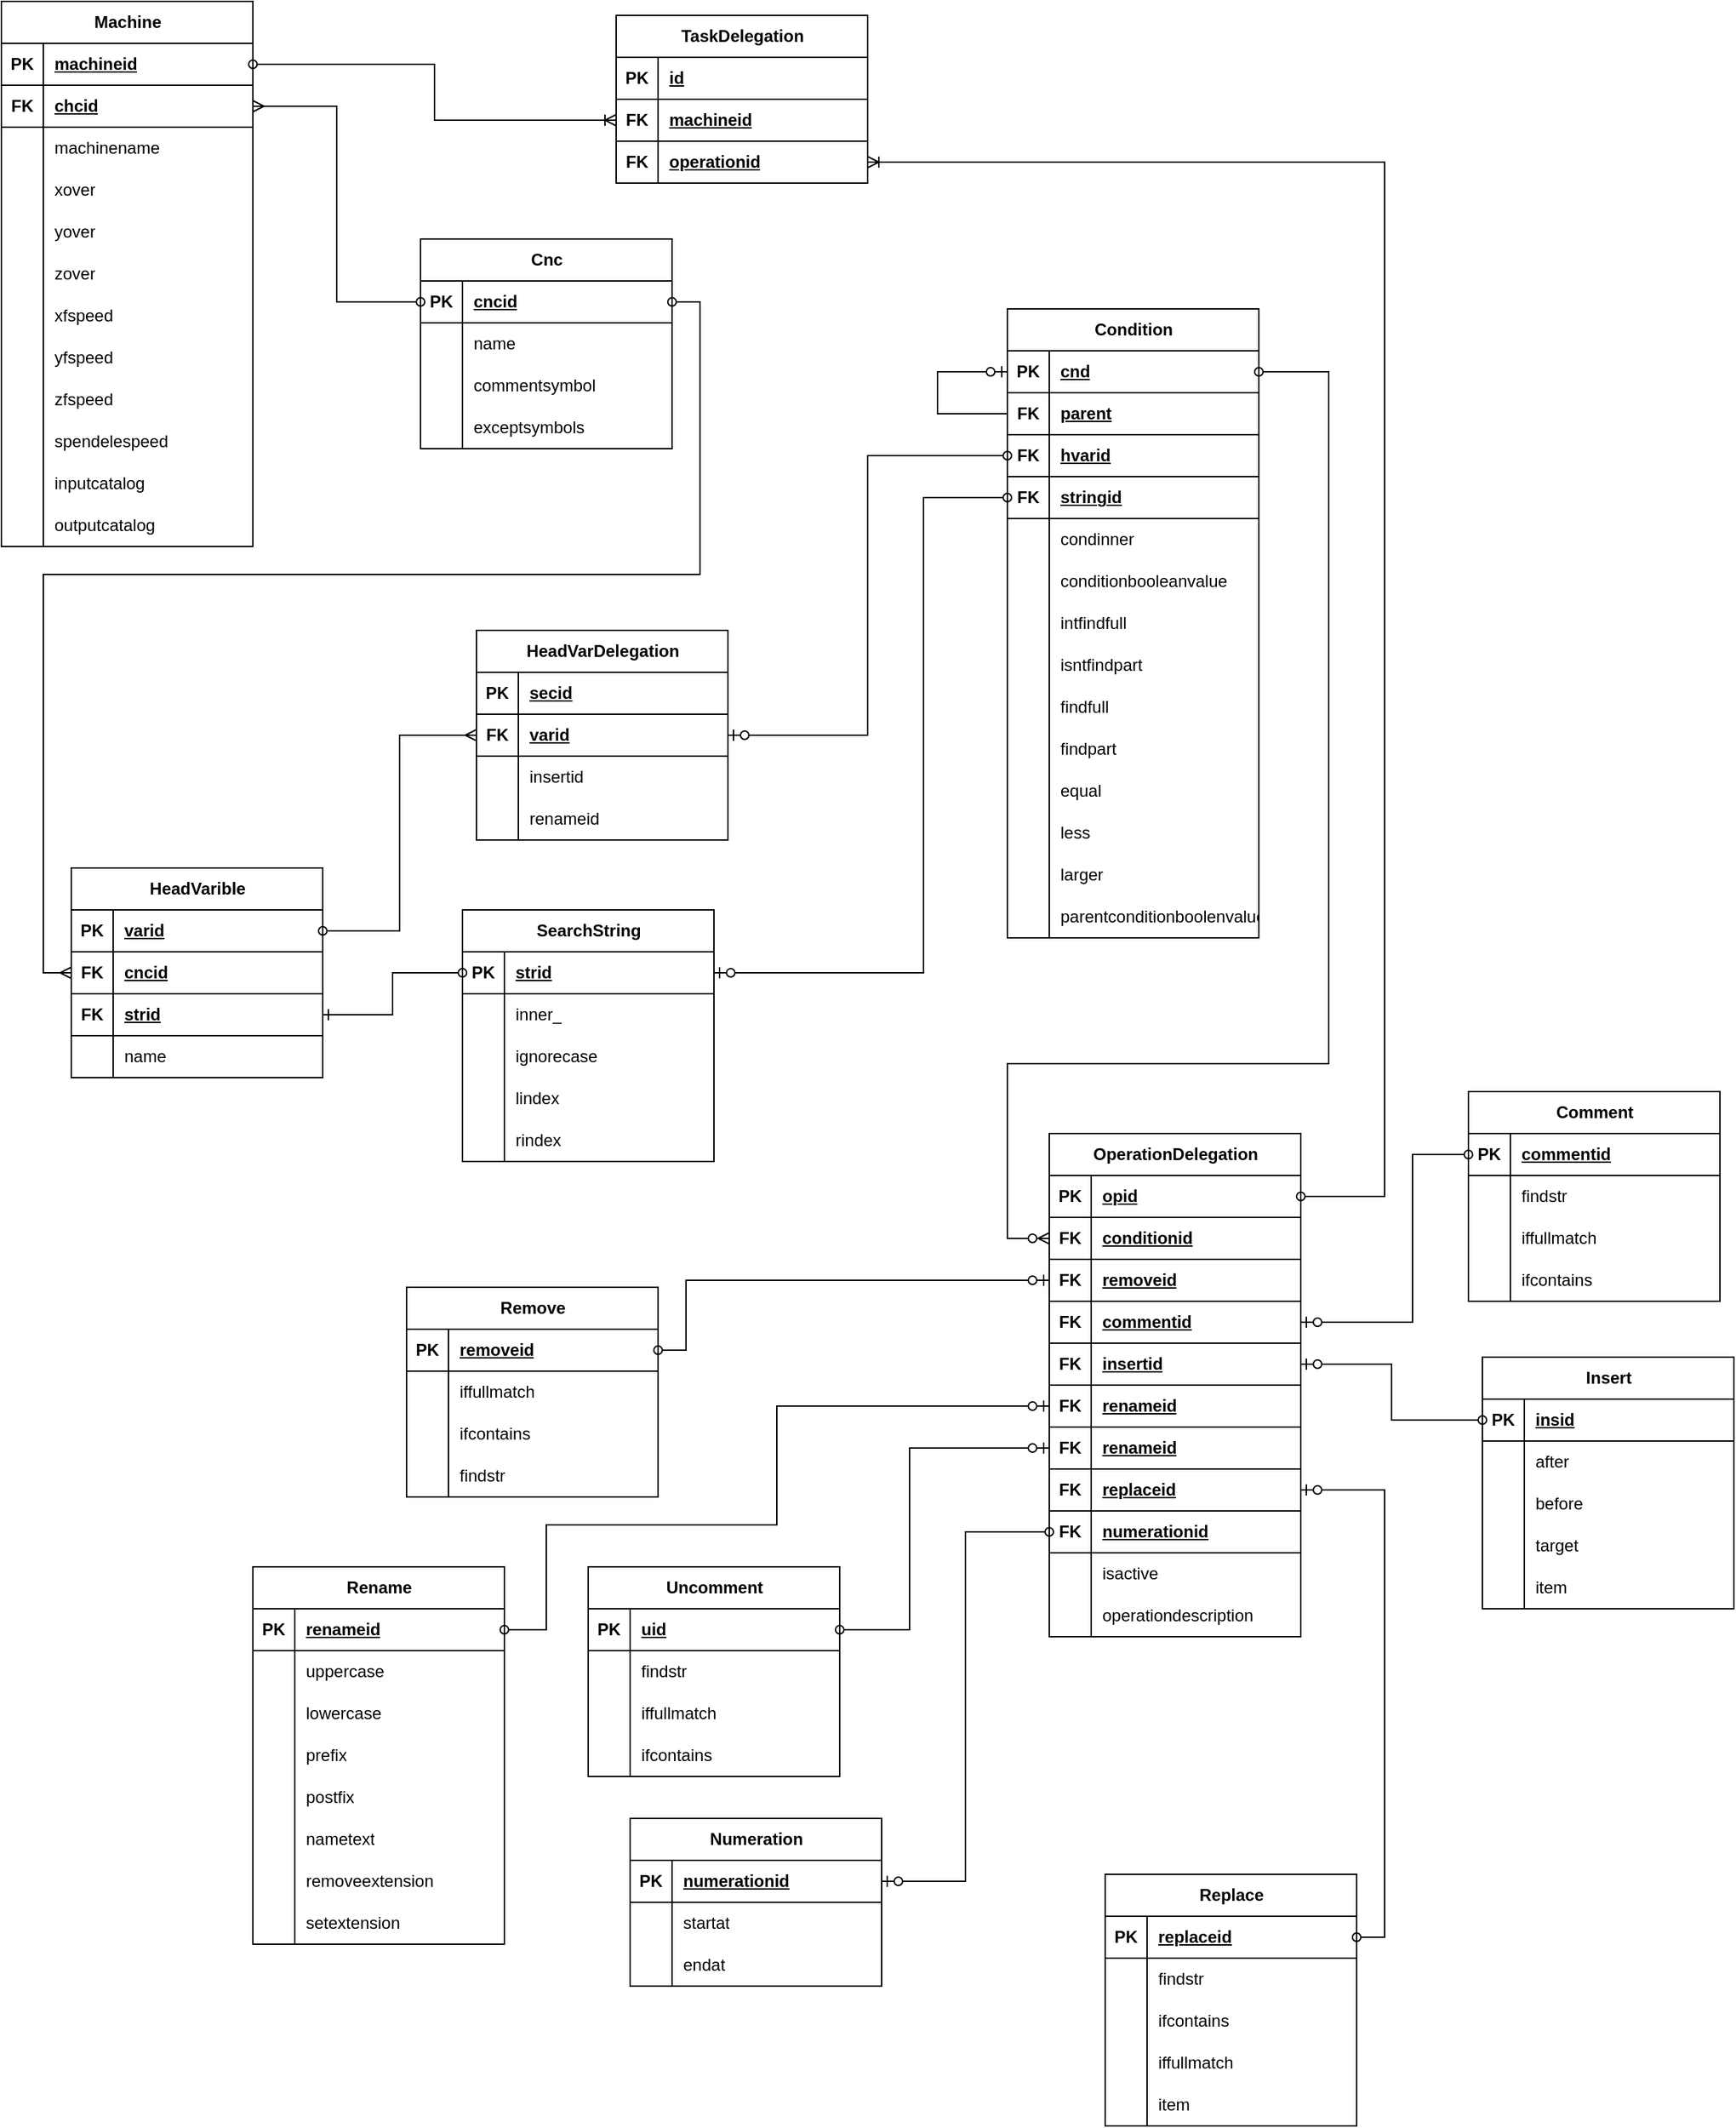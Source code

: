 <mxfile version="21.7.5" type="device">
  <diagram id="R2lEEEUBdFMjLlhIrx00" name="Page-1">
    <mxGraphModel dx="2058" dy="1055" grid="1" gridSize="10" guides="1" tooltips="1" connect="1" arrows="1" fold="1" page="1" pageScale="1" pageWidth="1654" pageHeight="2336" math="0" shadow="0" extFonts="Permanent Marker^https://fonts.googleapis.com/css?family=Permanent+Marker">
      <root>
        <mxCell id="0" />
        <mxCell id="1" parent="0" />
        <mxCell id="XbiC2552hY-lNW7ncoZo-67" value="Cnc" style="shape=table;startSize=30;container=1;collapsible=1;childLayout=tableLayout;fixedRows=1;rowLines=0;fontStyle=1;align=center;resizeLast=1;html=1;" parent="1" vertex="1">
          <mxGeometry x="520" y="490" width="180" height="150" as="geometry">
            <mxRectangle x="1111" y="20" width="60" height="30" as="alternateBounds" />
          </mxGeometry>
        </mxCell>
        <mxCell id="XbiC2552hY-lNW7ncoZo-68" value="" style="shape=tableRow;horizontal=0;startSize=0;swimlaneHead=0;swimlaneBody=0;fillColor=none;collapsible=0;dropTarget=0;points=[[0,0.5],[1,0.5]];portConstraint=eastwest;top=0;left=0;right=0;bottom=1;" parent="XbiC2552hY-lNW7ncoZo-67" vertex="1">
          <mxGeometry y="30" width="180" height="30" as="geometry" />
        </mxCell>
        <mxCell id="XbiC2552hY-lNW7ncoZo-69" value="PK" style="shape=partialRectangle;connectable=0;fillColor=none;top=0;left=0;bottom=0;right=0;fontStyle=1;overflow=hidden;whiteSpace=wrap;html=1;" parent="XbiC2552hY-lNW7ncoZo-68" vertex="1">
          <mxGeometry width="30" height="30" as="geometry">
            <mxRectangle width="30" height="30" as="alternateBounds" />
          </mxGeometry>
        </mxCell>
        <mxCell id="XbiC2552hY-lNW7ncoZo-70" value="cncid" style="shape=partialRectangle;connectable=0;fillColor=none;top=0;left=0;bottom=0;right=0;align=left;spacingLeft=6;fontStyle=5;overflow=hidden;whiteSpace=wrap;html=1;" parent="XbiC2552hY-lNW7ncoZo-68" vertex="1">
          <mxGeometry x="30" width="150" height="30" as="geometry">
            <mxRectangle width="150" height="30" as="alternateBounds" />
          </mxGeometry>
        </mxCell>
        <mxCell id="XbiC2552hY-lNW7ncoZo-71" value="" style="shape=tableRow;horizontal=0;startSize=0;swimlaneHead=0;swimlaneBody=0;fillColor=none;collapsible=0;dropTarget=0;points=[[0,0.5],[1,0.5]];portConstraint=eastwest;top=0;left=0;right=0;bottom=0;" parent="XbiC2552hY-lNW7ncoZo-67" vertex="1">
          <mxGeometry y="60" width="180" height="30" as="geometry" />
        </mxCell>
        <mxCell id="XbiC2552hY-lNW7ncoZo-72" value="" style="shape=partialRectangle;connectable=0;fillColor=none;top=0;left=0;bottom=0;right=0;editable=1;overflow=hidden;whiteSpace=wrap;html=1;" parent="XbiC2552hY-lNW7ncoZo-71" vertex="1">
          <mxGeometry width="30" height="30" as="geometry">
            <mxRectangle width="30" height="30" as="alternateBounds" />
          </mxGeometry>
        </mxCell>
        <mxCell id="XbiC2552hY-lNW7ncoZo-73" value="name" style="shape=partialRectangle;connectable=0;fillColor=none;top=0;left=0;bottom=0;right=0;align=left;spacingLeft=6;overflow=hidden;whiteSpace=wrap;html=1;" parent="XbiC2552hY-lNW7ncoZo-71" vertex="1">
          <mxGeometry x="30" width="150" height="30" as="geometry">
            <mxRectangle width="150" height="30" as="alternateBounds" />
          </mxGeometry>
        </mxCell>
        <mxCell id="XbiC2552hY-lNW7ncoZo-74" value="" style="shape=tableRow;horizontal=0;startSize=0;swimlaneHead=0;swimlaneBody=0;fillColor=none;collapsible=0;dropTarget=0;points=[[0,0.5],[1,0.5]];portConstraint=eastwest;top=0;left=0;right=0;bottom=0;" parent="XbiC2552hY-lNW7ncoZo-67" vertex="1">
          <mxGeometry y="90" width="180" height="30" as="geometry" />
        </mxCell>
        <mxCell id="XbiC2552hY-lNW7ncoZo-75" value="" style="shape=partialRectangle;connectable=0;fillColor=none;top=0;left=0;bottom=0;right=0;editable=1;overflow=hidden;whiteSpace=wrap;html=1;" parent="XbiC2552hY-lNW7ncoZo-74" vertex="1">
          <mxGeometry width="30" height="30" as="geometry">
            <mxRectangle width="30" height="30" as="alternateBounds" />
          </mxGeometry>
        </mxCell>
        <mxCell id="XbiC2552hY-lNW7ncoZo-76" value="commentsymbol" style="shape=partialRectangle;connectable=0;fillColor=none;top=0;left=0;bottom=0;right=0;align=left;spacingLeft=6;overflow=hidden;whiteSpace=wrap;html=1;" parent="XbiC2552hY-lNW7ncoZo-74" vertex="1">
          <mxGeometry x="30" width="150" height="30" as="geometry">
            <mxRectangle width="150" height="30" as="alternateBounds" />
          </mxGeometry>
        </mxCell>
        <mxCell id="XbiC2552hY-lNW7ncoZo-77" value="" style="shape=tableRow;horizontal=0;startSize=0;swimlaneHead=0;swimlaneBody=0;fillColor=none;collapsible=0;dropTarget=0;points=[[0,0.5],[1,0.5]];portConstraint=eastwest;top=0;left=0;right=0;bottom=0;" parent="XbiC2552hY-lNW7ncoZo-67" vertex="1">
          <mxGeometry y="120" width="180" height="30" as="geometry" />
        </mxCell>
        <mxCell id="XbiC2552hY-lNW7ncoZo-78" value="" style="shape=partialRectangle;connectable=0;fillColor=none;top=0;left=0;bottom=0;right=0;editable=1;overflow=hidden;whiteSpace=wrap;html=1;" parent="XbiC2552hY-lNW7ncoZo-77" vertex="1">
          <mxGeometry width="30" height="30" as="geometry">
            <mxRectangle width="30" height="30" as="alternateBounds" />
          </mxGeometry>
        </mxCell>
        <mxCell id="XbiC2552hY-lNW7ncoZo-79" value="exceptsymbols" style="shape=partialRectangle;connectable=0;fillColor=none;top=0;left=0;bottom=0;right=0;align=left;spacingLeft=6;overflow=hidden;whiteSpace=wrap;html=1;" parent="XbiC2552hY-lNW7ncoZo-77" vertex="1">
          <mxGeometry x="30" width="150" height="30" as="geometry">
            <mxRectangle width="150" height="30" as="alternateBounds" />
          </mxGeometry>
        </mxCell>
        <mxCell id="XbiC2552hY-lNW7ncoZo-502" style="edgeStyle=orthogonalEdgeStyle;rounded=0;orthogonalLoop=1;jettySize=auto;html=1;exitX=0;exitY=0.5;exitDx=0;exitDy=0;entryX=0;entryY=0.5;entryDx=0;entryDy=0;endArrow=ERzeroToOne;endFill=0;" parent="1" source="XbiC2552hY-lNW7ncoZo-109" target="XbiC2552hY-lNW7ncoZo-81" edge="1">
          <mxGeometry relative="1" as="geometry">
            <Array as="points">
              <mxPoint x="890" y="615" />
              <mxPoint x="890" y="585" />
            </Array>
          </mxGeometry>
        </mxCell>
        <mxCell id="XbiC2552hY-lNW7ncoZo-80" value="Condition" style="shape=table;startSize=30;container=1;collapsible=1;childLayout=tableLayout;fixedRows=1;rowLines=0;fontStyle=1;align=center;resizeLast=1;html=1;" parent="1" vertex="1">
          <mxGeometry x="940" y="540" width="180" height="450" as="geometry">
            <mxRectangle x="610" y="270" width="100" height="30" as="alternateBounds" />
          </mxGeometry>
        </mxCell>
        <mxCell id="XbiC2552hY-lNW7ncoZo-81" value="" style="shape=tableRow;horizontal=0;startSize=0;swimlaneHead=0;swimlaneBody=0;fillColor=none;collapsible=0;dropTarget=0;points=[[0,0.5],[1,0.5]];portConstraint=eastwest;top=0;left=0;right=0;bottom=1;" parent="XbiC2552hY-lNW7ncoZo-80" vertex="1">
          <mxGeometry y="30" width="180" height="30" as="geometry" />
        </mxCell>
        <mxCell id="XbiC2552hY-lNW7ncoZo-82" value="PK" style="shape=partialRectangle;connectable=0;fillColor=none;top=0;left=0;bottom=0;right=0;fontStyle=1;overflow=hidden;whiteSpace=wrap;html=1;" parent="XbiC2552hY-lNW7ncoZo-81" vertex="1">
          <mxGeometry width="30" height="30" as="geometry">
            <mxRectangle width="30" height="30" as="alternateBounds" />
          </mxGeometry>
        </mxCell>
        <mxCell id="XbiC2552hY-lNW7ncoZo-83" value="cnd" style="shape=partialRectangle;connectable=0;fillColor=none;top=0;left=0;bottom=0;right=0;align=left;spacingLeft=6;fontStyle=5;overflow=hidden;whiteSpace=wrap;html=1;" parent="XbiC2552hY-lNW7ncoZo-81" vertex="1">
          <mxGeometry x="30" width="150" height="30" as="geometry">
            <mxRectangle width="150" height="30" as="alternateBounds" />
          </mxGeometry>
        </mxCell>
        <mxCell id="XbiC2552hY-lNW7ncoZo-109" style="shape=tableRow;horizontal=0;startSize=0;swimlaneHead=0;swimlaneBody=0;fillColor=none;collapsible=0;dropTarget=0;points=[[0,0.5],[1,0.5]];portConstraint=eastwest;top=0;left=0;right=0;bottom=1;" parent="XbiC2552hY-lNW7ncoZo-80" vertex="1">
          <mxGeometry y="60" width="180" height="30" as="geometry" />
        </mxCell>
        <mxCell id="XbiC2552hY-lNW7ncoZo-110" value="FK" style="shape=partialRectangle;connectable=0;fillColor=none;top=0;left=0;bottom=0;right=0;fontStyle=1;overflow=hidden;whiteSpace=wrap;html=1;" parent="XbiC2552hY-lNW7ncoZo-109" vertex="1">
          <mxGeometry width="30" height="30" as="geometry">
            <mxRectangle width="30" height="30" as="alternateBounds" />
          </mxGeometry>
        </mxCell>
        <mxCell id="XbiC2552hY-lNW7ncoZo-111" value="parent" style="shape=partialRectangle;connectable=0;fillColor=none;top=0;left=0;bottom=0;right=0;align=left;spacingLeft=6;fontStyle=5;overflow=hidden;whiteSpace=wrap;html=1;" parent="XbiC2552hY-lNW7ncoZo-109" vertex="1">
          <mxGeometry x="30" width="150" height="30" as="geometry">
            <mxRectangle width="150" height="30" as="alternateBounds" />
          </mxGeometry>
        </mxCell>
        <mxCell id="XbiC2552hY-lNW7ncoZo-106" style="shape=tableRow;horizontal=0;startSize=0;swimlaneHead=0;swimlaneBody=0;fillColor=none;collapsible=0;dropTarget=0;points=[[0,0.5],[1,0.5]];portConstraint=eastwest;top=0;left=0;right=0;bottom=1;" parent="XbiC2552hY-lNW7ncoZo-80" vertex="1">
          <mxGeometry y="90" width="180" height="30" as="geometry" />
        </mxCell>
        <mxCell id="XbiC2552hY-lNW7ncoZo-107" value="FK" style="shape=partialRectangle;connectable=0;fillColor=none;top=0;left=0;bottom=0;right=0;fontStyle=1;overflow=hidden;whiteSpace=wrap;html=1;" parent="XbiC2552hY-lNW7ncoZo-106" vertex="1">
          <mxGeometry width="30" height="30" as="geometry">
            <mxRectangle width="30" height="30" as="alternateBounds" />
          </mxGeometry>
        </mxCell>
        <mxCell id="XbiC2552hY-lNW7ncoZo-108" value="hvarid" style="shape=partialRectangle;connectable=0;fillColor=none;top=0;left=0;bottom=0;right=0;align=left;spacingLeft=6;fontStyle=5;overflow=hidden;whiteSpace=wrap;html=1;" parent="XbiC2552hY-lNW7ncoZo-106" vertex="1">
          <mxGeometry x="30" width="150" height="30" as="geometry">
            <mxRectangle width="150" height="30" as="alternateBounds" />
          </mxGeometry>
        </mxCell>
        <mxCell id="XbiC2552hY-lNW7ncoZo-337" style="shape=tableRow;horizontal=0;startSize=0;swimlaneHead=0;swimlaneBody=0;fillColor=none;collapsible=0;dropTarget=0;points=[[0,0.5],[1,0.5]];portConstraint=eastwest;top=0;left=0;right=0;bottom=1;" parent="XbiC2552hY-lNW7ncoZo-80" vertex="1">
          <mxGeometry y="120" width="180" height="30" as="geometry" />
        </mxCell>
        <mxCell id="XbiC2552hY-lNW7ncoZo-338" value="FK" style="shape=partialRectangle;connectable=0;fillColor=none;top=0;left=0;bottom=0;right=0;fontStyle=1;overflow=hidden;whiteSpace=wrap;html=1;" parent="XbiC2552hY-lNW7ncoZo-337" vertex="1">
          <mxGeometry width="30" height="30" as="geometry">
            <mxRectangle width="30" height="30" as="alternateBounds" />
          </mxGeometry>
        </mxCell>
        <mxCell id="XbiC2552hY-lNW7ncoZo-339" value="stringid" style="shape=partialRectangle;connectable=0;fillColor=none;top=0;left=0;bottom=0;right=0;align=left;spacingLeft=6;fontStyle=5;overflow=hidden;whiteSpace=wrap;html=1;" parent="XbiC2552hY-lNW7ncoZo-337" vertex="1">
          <mxGeometry x="30" width="150" height="30" as="geometry">
            <mxRectangle width="150" height="30" as="alternateBounds" />
          </mxGeometry>
        </mxCell>
        <mxCell id="XbiC2552hY-lNW7ncoZo-84" value="" style="shape=tableRow;horizontal=0;startSize=0;swimlaneHead=0;swimlaneBody=0;fillColor=none;collapsible=0;dropTarget=0;points=[[0,0.5],[1,0.5]];portConstraint=eastwest;top=0;left=0;right=0;bottom=0;" parent="XbiC2552hY-lNW7ncoZo-80" vertex="1">
          <mxGeometry y="150" width="180" height="30" as="geometry" />
        </mxCell>
        <mxCell id="XbiC2552hY-lNW7ncoZo-85" value="" style="shape=partialRectangle;connectable=0;fillColor=none;top=0;left=0;bottom=0;right=0;editable=1;overflow=hidden;whiteSpace=wrap;html=1;" parent="XbiC2552hY-lNW7ncoZo-84" vertex="1">
          <mxGeometry width="30" height="30" as="geometry">
            <mxRectangle width="30" height="30" as="alternateBounds" />
          </mxGeometry>
        </mxCell>
        <mxCell id="XbiC2552hY-lNW7ncoZo-86" value="condinner" style="shape=partialRectangle;connectable=0;fillColor=none;top=0;left=0;bottom=0;right=0;align=left;spacingLeft=6;overflow=hidden;whiteSpace=wrap;html=1;" parent="XbiC2552hY-lNW7ncoZo-84" vertex="1">
          <mxGeometry x="30" width="150" height="30" as="geometry">
            <mxRectangle width="150" height="30" as="alternateBounds" />
          </mxGeometry>
        </mxCell>
        <mxCell id="XbiC2552hY-lNW7ncoZo-87" value="" style="shape=tableRow;horizontal=0;startSize=0;swimlaneHead=0;swimlaneBody=0;fillColor=none;collapsible=0;dropTarget=0;points=[[0,0.5],[1,0.5]];portConstraint=eastwest;top=0;left=0;right=0;bottom=0;" parent="XbiC2552hY-lNW7ncoZo-80" vertex="1">
          <mxGeometry y="180" width="180" height="30" as="geometry" />
        </mxCell>
        <mxCell id="XbiC2552hY-lNW7ncoZo-88" value="" style="shape=partialRectangle;connectable=0;fillColor=none;top=0;left=0;bottom=0;right=0;editable=1;overflow=hidden;whiteSpace=wrap;html=1;" parent="XbiC2552hY-lNW7ncoZo-87" vertex="1">
          <mxGeometry width="30" height="30" as="geometry">
            <mxRectangle width="30" height="30" as="alternateBounds" />
          </mxGeometry>
        </mxCell>
        <mxCell id="XbiC2552hY-lNW7ncoZo-89" value="conditionbooleanvalue" style="shape=partialRectangle;connectable=0;fillColor=none;top=0;left=0;bottom=0;right=0;align=left;spacingLeft=6;overflow=hidden;whiteSpace=wrap;html=1;" parent="XbiC2552hY-lNW7ncoZo-87" vertex="1">
          <mxGeometry x="30" width="150" height="30" as="geometry">
            <mxRectangle width="150" height="30" as="alternateBounds" />
          </mxGeometry>
        </mxCell>
        <mxCell id="XbiC2552hY-lNW7ncoZo-90" value="" style="shape=tableRow;horizontal=0;startSize=0;swimlaneHead=0;swimlaneBody=0;fillColor=none;collapsible=0;dropTarget=0;points=[[0,0.5],[1,0.5]];portConstraint=eastwest;top=0;left=0;right=0;bottom=0;" parent="XbiC2552hY-lNW7ncoZo-80" vertex="1">
          <mxGeometry y="210" width="180" height="30" as="geometry" />
        </mxCell>
        <mxCell id="XbiC2552hY-lNW7ncoZo-91" value="" style="shape=partialRectangle;connectable=0;fillColor=none;top=0;left=0;bottom=0;right=0;editable=1;overflow=hidden;whiteSpace=wrap;html=1;" parent="XbiC2552hY-lNW7ncoZo-90" vertex="1">
          <mxGeometry width="30" height="30" as="geometry">
            <mxRectangle width="30" height="30" as="alternateBounds" />
          </mxGeometry>
        </mxCell>
        <mxCell id="XbiC2552hY-lNW7ncoZo-92" value="intfindfull" style="shape=partialRectangle;connectable=0;fillColor=none;top=0;left=0;bottom=0;right=0;align=left;spacingLeft=6;overflow=hidden;whiteSpace=wrap;html=1;" parent="XbiC2552hY-lNW7ncoZo-90" vertex="1">
          <mxGeometry x="30" width="150" height="30" as="geometry">
            <mxRectangle width="150" height="30" as="alternateBounds" />
          </mxGeometry>
        </mxCell>
        <mxCell id="XbiC2552hY-lNW7ncoZo-346" style="shape=tableRow;horizontal=0;startSize=0;swimlaneHead=0;swimlaneBody=0;fillColor=none;collapsible=0;dropTarget=0;points=[[0,0.5],[1,0.5]];portConstraint=eastwest;top=0;left=0;right=0;bottom=0;" parent="XbiC2552hY-lNW7ncoZo-80" vertex="1">
          <mxGeometry y="240" width="180" height="30" as="geometry" />
        </mxCell>
        <mxCell id="XbiC2552hY-lNW7ncoZo-347" style="shape=partialRectangle;connectable=0;fillColor=none;top=0;left=0;bottom=0;right=0;editable=1;overflow=hidden;whiteSpace=wrap;html=1;" parent="XbiC2552hY-lNW7ncoZo-346" vertex="1">
          <mxGeometry width="30" height="30" as="geometry">
            <mxRectangle width="30" height="30" as="alternateBounds" />
          </mxGeometry>
        </mxCell>
        <mxCell id="XbiC2552hY-lNW7ncoZo-348" value="isntfindpart" style="shape=partialRectangle;connectable=0;fillColor=none;top=0;left=0;bottom=0;right=0;align=left;spacingLeft=6;overflow=hidden;whiteSpace=wrap;html=1;" parent="XbiC2552hY-lNW7ncoZo-346" vertex="1">
          <mxGeometry x="30" width="150" height="30" as="geometry">
            <mxRectangle width="150" height="30" as="alternateBounds" />
          </mxGeometry>
        </mxCell>
        <mxCell id="XbiC2552hY-lNW7ncoZo-343" style="shape=tableRow;horizontal=0;startSize=0;swimlaneHead=0;swimlaneBody=0;fillColor=none;collapsible=0;dropTarget=0;points=[[0,0.5],[1,0.5]];portConstraint=eastwest;top=0;left=0;right=0;bottom=0;" parent="XbiC2552hY-lNW7ncoZo-80" vertex="1">
          <mxGeometry y="270" width="180" height="30" as="geometry" />
        </mxCell>
        <mxCell id="XbiC2552hY-lNW7ncoZo-344" style="shape=partialRectangle;connectable=0;fillColor=none;top=0;left=0;bottom=0;right=0;editable=1;overflow=hidden;whiteSpace=wrap;html=1;" parent="XbiC2552hY-lNW7ncoZo-343" vertex="1">
          <mxGeometry width="30" height="30" as="geometry">
            <mxRectangle width="30" height="30" as="alternateBounds" />
          </mxGeometry>
        </mxCell>
        <mxCell id="XbiC2552hY-lNW7ncoZo-345" value="findfull" style="shape=partialRectangle;connectable=0;fillColor=none;top=0;left=0;bottom=0;right=0;align=left;spacingLeft=6;overflow=hidden;whiteSpace=wrap;html=1;" parent="XbiC2552hY-lNW7ncoZo-343" vertex="1">
          <mxGeometry x="30" width="150" height="30" as="geometry">
            <mxRectangle width="150" height="30" as="alternateBounds" />
          </mxGeometry>
        </mxCell>
        <mxCell id="XbiC2552hY-lNW7ncoZo-340" style="shape=tableRow;horizontal=0;startSize=0;swimlaneHead=0;swimlaneBody=0;fillColor=none;collapsible=0;dropTarget=0;points=[[0,0.5],[1,0.5]];portConstraint=eastwest;top=0;left=0;right=0;bottom=0;" parent="XbiC2552hY-lNW7ncoZo-80" vertex="1">
          <mxGeometry y="300" width="180" height="30" as="geometry" />
        </mxCell>
        <mxCell id="XbiC2552hY-lNW7ncoZo-341" style="shape=partialRectangle;connectable=0;fillColor=none;top=0;left=0;bottom=0;right=0;editable=1;overflow=hidden;whiteSpace=wrap;html=1;" parent="XbiC2552hY-lNW7ncoZo-340" vertex="1">
          <mxGeometry width="30" height="30" as="geometry">
            <mxRectangle width="30" height="30" as="alternateBounds" />
          </mxGeometry>
        </mxCell>
        <mxCell id="XbiC2552hY-lNW7ncoZo-342" value="findpart" style="shape=partialRectangle;connectable=0;fillColor=none;top=0;left=0;bottom=0;right=0;align=left;spacingLeft=6;overflow=hidden;whiteSpace=wrap;html=1;" parent="XbiC2552hY-lNW7ncoZo-340" vertex="1">
          <mxGeometry x="30" width="150" height="30" as="geometry">
            <mxRectangle width="150" height="30" as="alternateBounds" />
          </mxGeometry>
        </mxCell>
        <mxCell id="XbiC2552hY-lNW7ncoZo-358" style="shape=tableRow;horizontal=0;startSize=0;swimlaneHead=0;swimlaneBody=0;fillColor=none;collapsible=0;dropTarget=0;points=[[0,0.5],[1,0.5]];portConstraint=eastwest;top=0;left=0;right=0;bottom=0;" parent="XbiC2552hY-lNW7ncoZo-80" vertex="1">
          <mxGeometry y="330" width="180" height="30" as="geometry" />
        </mxCell>
        <mxCell id="XbiC2552hY-lNW7ncoZo-359" style="shape=partialRectangle;connectable=0;fillColor=none;top=0;left=0;bottom=0;right=0;editable=1;overflow=hidden;whiteSpace=wrap;html=1;" parent="XbiC2552hY-lNW7ncoZo-358" vertex="1">
          <mxGeometry width="30" height="30" as="geometry">
            <mxRectangle width="30" height="30" as="alternateBounds" />
          </mxGeometry>
        </mxCell>
        <mxCell id="XbiC2552hY-lNW7ncoZo-360" value="equal" style="shape=partialRectangle;connectable=0;fillColor=none;top=0;left=0;bottom=0;right=0;align=left;spacingLeft=6;overflow=hidden;whiteSpace=wrap;html=1;" parent="XbiC2552hY-lNW7ncoZo-358" vertex="1">
          <mxGeometry x="30" width="150" height="30" as="geometry">
            <mxRectangle width="150" height="30" as="alternateBounds" />
          </mxGeometry>
        </mxCell>
        <mxCell id="XbiC2552hY-lNW7ncoZo-355" style="shape=tableRow;horizontal=0;startSize=0;swimlaneHead=0;swimlaneBody=0;fillColor=none;collapsible=0;dropTarget=0;points=[[0,0.5],[1,0.5]];portConstraint=eastwest;top=0;left=0;right=0;bottom=0;" parent="XbiC2552hY-lNW7ncoZo-80" vertex="1">
          <mxGeometry y="360" width="180" height="30" as="geometry" />
        </mxCell>
        <mxCell id="XbiC2552hY-lNW7ncoZo-356" style="shape=partialRectangle;connectable=0;fillColor=none;top=0;left=0;bottom=0;right=0;editable=1;overflow=hidden;whiteSpace=wrap;html=1;" parent="XbiC2552hY-lNW7ncoZo-355" vertex="1">
          <mxGeometry width="30" height="30" as="geometry">
            <mxRectangle width="30" height="30" as="alternateBounds" />
          </mxGeometry>
        </mxCell>
        <mxCell id="XbiC2552hY-lNW7ncoZo-357" value="less" style="shape=partialRectangle;connectable=0;fillColor=none;top=0;left=0;bottom=0;right=0;align=left;spacingLeft=6;overflow=hidden;whiteSpace=wrap;html=1;" parent="XbiC2552hY-lNW7ncoZo-355" vertex="1">
          <mxGeometry x="30" width="150" height="30" as="geometry">
            <mxRectangle width="150" height="30" as="alternateBounds" />
          </mxGeometry>
        </mxCell>
        <mxCell id="XbiC2552hY-lNW7ncoZo-361" style="shape=tableRow;horizontal=0;startSize=0;swimlaneHead=0;swimlaneBody=0;fillColor=none;collapsible=0;dropTarget=0;points=[[0,0.5],[1,0.5]];portConstraint=eastwest;top=0;left=0;right=0;bottom=0;" parent="XbiC2552hY-lNW7ncoZo-80" vertex="1">
          <mxGeometry y="390" width="180" height="30" as="geometry" />
        </mxCell>
        <mxCell id="XbiC2552hY-lNW7ncoZo-362" style="shape=partialRectangle;connectable=0;fillColor=none;top=0;left=0;bottom=0;right=0;editable=1;overflow=hidden;whiteSpace=wrap;html=1;" parent="XbiC2552hY-lNW7ncoZo-361" vertex="1">
          <mxGeometry width="30" height="30" as="geometry">
            <mxRectangle width="30" height="30" as="alternateBounds" />
          </mxGeometry>
        </mxCell>
        <mxCell id="XbiC2552hY-lNW7ncoZo-363" value="larger" style="shape=partialRectangle;connectable=0;fillColor=none;top=0;left=0;bottom=0;right=0;align=left;spacingLeft=6;overflow=hidden;whiteSpace=wrap;html=1;" parent="XbiC2552hY-lNW7ncoZo-361" vertex="1">
          <mxGeometry x="30" width="150" height="30" as="geometry">
            <mxRectangle width="150" height="30" as="alternateBounds" />
          </mxGeometry>
        </mxCell>
        <mxCell id="XbiC2552hY-lNW7ncoZo-352" style="shape=tableRow;horizontal=0;startSize=0;swimlaneHead=0;swimlaneBody=0;fillColor=none;collapsible=0;dropTarget=0;points=[[0,0.5],[1,0.5]];portConstraint=eastwest;top=0;left=0;right=0;bottom=0;" parent="XbiC2552hY-lNW7ncoZo-80" vertex="1">
          <mxGeometry y="420" width="180" height="30" as="geometry" />
        </mxCell>
        <mxCell id="XbiC2552hY-lNW7ncoZo-353" style="shape=partialRectangle;connectable=0;fillColor=none;top=0;left=0;bottom=0;right=0;editable=1;overflow=hidden;whiteSpace=wrap;html=1;" parent="XbiC2552hY-lNW7ncoZo-352" vertex="1">
          <mxGeometry width="30" height="30" as="geometry">
            <mxRectangle width="30" height="30" as="alternateBounds" />
          </mxGeometry>
        </mxCell>
        <mxCell id="XbiC2552hY-lNW7ncoZo-354" value="parentconditionboolenvalue" style="shape=partialRectangle;connectable=0;fillColor=none;top=0;left=0;bottom=0;right=0;align=left;spacingLeft=6;overflow=hidden;whiteSpace=wrap;html=1;" parent="XbiC2552hY-lNW7ncoZo-352" vertex="1">
          <mxGeometry x="30" width="150" height="30" as="geometry">
            <mxRectangle width="150" height="30" as="alternateBounds" />
          </mxGeometry>
        </mxCell>
        <mxCell id="XbiC2552hY-lNW7ncoZo-93" value="OperationDelegation" style="shape=table;startSize=30;container=1;collapsible=1;childLayout=tableLayout;fixedRows=1;rowLines=0;fontStyle=1;align=center;resizeLast=1;html=1;" parent="1" vertex="1">
          <mxGeometry x="970" y="1130" width="180" height="360" as="geometry">
            <mxRectangle x="790" y="720" width="160" height="30" as="alternateBounds" />
          </mxGeometry>
        </mxCell>
        <mxCell id="XbiC2552hY-lNW7ncoZo-94" value="" style="shape=tableRow;horizontal=0;startSize=0;swimlaneHead=0;swimlaneBody=0;fillColor=none;collapsible=0;dropTarget=0;points=[[0,0.5],[1,0.5]];portConstraint=eastwest;top=0;left=0;right=0;bottom=1;" parent="XbiC2552hY-lNW7ncoZo-93" vertex="1">
          <mxGeometry y="30" width="180" height="30" as="geometry" />
        </mxCell>
        <mxCell id="XbiC2552hY-lNW7ncoZo-95" value="PK" style="shape=partialRectangle;connectable=0;fillColor=none;top=0;left=0;bottom=0;right=0;fontStyle=1;overflow=hidden;whiteSpace=wrap;html=1;" parent="XbiC2552hY-lNW7ncoZo-94" vertex="1">
          <mxGeometry width="30" height="30" as="geometry">
            <mxRectangle width="30" height="30" as="alternateBounds" />
          </mxGeometry>
        </mxCell>
        <mxCell id="XbiC2552hY-lNW7ncoZo-96" value="opid" style="shape=partialRectangle;connectable=0;fillColor=none;top=0;left=0;bottom=0;right=0;align=left;spacingLeft=6;fontStyle=5;overflow=hidden;whiteSpace=wrap;html=1;" parent="XbiC2552hY-lNW7ncoZo-94" vertex="1">
          <mxGeometry x="30" width="150" height="30" as="geometry">
            <mxRectangle width="150" height="30" as="alternateBounds" />
          </mxGeometry>
        </mxCell>
        <mxCell id="XbiC2552hY-lNW7ncoZo-446" style="shape=tableRow;horizontal=0;startSize=0;swimlaneHead=0;swimlaneBody=0;fillColor=none;collapsible=0;dropTarget=0;points=[[0,0.5],[1,0.5]];portConstraint=eastwest;top=0;left=0;right=0;bottom=1;" parent="XbiC2552hY-lNW7ncoZo-93" vertex="1">
          <mxGeometry y="60" width="180" height="30" as="geometry" />
        </mxCell>
        <mxCell id="XbiC2552hY-lNW7ncoZo-447" value="FK" style="shape=partialRectangle;connectable=0;fillColor=none;top=0;left=0;bottom=0;right=0;fontStyle=1;overflow=hidden;whiteSpace=wrap;html=1;" parent="XbiC2552hY-lNW7ncoZo-446" vertex="1">
          <mxGeometry width="30" height="30" as="geometry">
            <mxRectangle width="30" height="30" as="alternateBounds" />
          </mxGeometry>
        </mxCell>
        <mxCell id="XbiC2552hY-lNW7ncoZo-448" value="conditionid" style="shape=partialRectangle;connectable=0;fillColor=none;top=0;left=0;bottom=0;right=0;align=left;spacingLeft=6;fontStyle=5;overflow=hidden;whiteSpace=wrap;html=1;" parent="XbiC2552hY-lNW7ncoZo-446" vertex="1">
          <mxGeometry x="30" width="150" height="30" as="geometry">
            <mxRectangle width="150" height="30" as="alternateBounds" />
          </mxGeometry>
        </mxCell>
        <mxCell id="XbiC2552hY-lNW7ncoZo-443" style="shape=tableRow;horizontal=0;startSize=0;swimlaneHead=0;swimlaneBody=0;fillColor=none;collapsible=0;dropTarget=0;points=[[0,0.5],[1,0.5]];portConstraint=eastwest;top=0;left=0;right=0;bottom=1;" parent="XbiC2552hY-lNW7ncoZo-93" vertex="1">
          <mxGeometry y="90" width="180" height="30" as="geometry" />
        </mxCell>
        <mxCell id="XbiC2552hY-lNW7ncoZo-444" value="FK" style="shape=partialRectangle;connectable=0;fillColor=none;top=0;left=0;bottom=0;right=0;fontStyle=1;overflow=hidden;whiteSpace=wrap;html=1;" parent="XbiC2552hY-lNW7ncoZo-443" vertex="1">
          <mxGeometry width="30" height="30" as="geometry">
            <mxRectangle width="30" height="30" as="alternateBounds" />
          </mxGeometry>
        </mxCell>
        <mxCell id="XbiC2552hY-lNW7ncoZo-445" value="removeid" style="shape=partialRectangle;connectable=0;fillColor=none;top=0;left=0;bottom=0;right=0;align=left;spacingLeft=6;fontStyle=5;overflow=hidden;whiteSpace=wrap;html=1;" parent="XbiC2552hY-lNW7ncoZo-443" vertex="1">
          <mxGeometry x="30" width="150" height="30" as="geometry">
            <mxRectangle width="150" height="30" as="alternateBounds" />
          </mxGeometry>
        </mxCell>
        <mxCell id="XbiC2552hY-lNW7ncoZo-440" style="shape=tableRow;horizontal=0;startSize=0;swimlaneHead=0;swimlaneBody=0;fillColor=none;collapsible=0;dropTarget=0;points=[[0,0.5],[1,0.5]];portConstraint=eastwest;top=0;left=0;right=0;bottom=1;" parent="XbiC2552hY-lNW7ncoZo-93" vertex="1">
          <mxGeometry y="120" width="180" height="30" as="geometry" />
        </mxCell>
        <mxCell id="XbiC2552hY-lNW7ncoZo-441" value="FK" style="shape=partialRectangle;connectable=0;fillColor=none;top=0;left=0;bottom=0;right=0;fontStyle=1;overflow=hidden;whiteSpace=wrap;html=1;" parent="XbiC2552hY-lNW7ncoZo-440" vertex="1">
          <mxGeometry width="30" height="30" as="geometry">
            <mxRectangle width="30" height="30" as="alternateBounds" />
          </mxGeometry>
        </mxCell>
        <mxCell id="XbiC2552hY-lNW7ncoZo-442" value="commentid" style="shape=partialRectangle;connectable=0;fillColor=none;top=0;left=0;bottom=0;right=0;align=left;spacingLeft=6;fontStyle=5;overflow=hidden;whiteSpace=wrap;html=1;" parent="XbiC2552hY-lNW7ncoZo-440" vertex="1">
          <mxGeometry x="30" width="150" height="30" as="geometry">
            <mxRectangle width="150" height="30" as="alternateBounds" />
          </mxGeometry>
        </mxCell>
        <mxCell id="XbiC2552hY-lNW7ncoZo-437" style="shape=tableRow;horizontal=0;startSize=0;swimlaneHead=0;swimlaneBody=0;fillColor=none;collapsible=0;dropTarget=0;points=[[0,0.5],[1,0.5]];portConstraint=eastwest;top=0;left=0;right=0;bottom=1;" parent="XbiC2552hY-lNW7ncoZo-93" vertex="1">
          <mxGeometry y="150" width="180" height="30" as="geometry" />
        </mxCell>
        <mxCell id="XbiC2552hY-lNW7ncoZo-438" value="FK" style="shape=partialRectangle;connectable=0;fillColor=none;top=0;left=0;bottom=0;right=0;fontStyle=1;overflow=hidden;whiteSpace=wrap;html=1;" parent="XbiC2552hY-lNW7ncoZo-437" vertex="1">
          <mxGeometry width="30" height="30" as="geometry">
            <mxRectangle width="30" height="30" as="alternateBounds" />
          </mxGeometry>
        </mxCell>
        <mxCell id="XbiC2552hY-lNW7ncoZo-439" value="insertid" style="shape=partialRectangle;connectable=0;fillColor=none;top=0;left=0;bottom=0;right=0;align=left;spacingLeft=6;fontStyle=5;overflow=hidden;whiteSpace=wrap;html=1;" parent="XbiC2552hY-lNW7ncoZo-437" vertex="1">
          <mxGeometry x="30" width="150" height="30" as="geometry">
            <mxRectangle width="150" height="30" as="alternateBounds" />
          </mxGeometry>
        </mxCell>
        <mxCell id="XbiC2552hY-lNW7ncoZo-452" style="shape=tableRow;horizontal=0;startSize=0;swimlaneHead=0;swimlaneBody=0;fillColor=none;collapsible=0;dropTarget=0;points=[[0,0.5],[1,0.5]];portConstraint=eastwest;top=0;left=0;right=0;bottom=1;" parent="XbiC2552hY-lNW7ncoZo-93" vertex="1">
          <mxGeometry y="180" width="180" height="30" as="geometry" />
        </mxCell>
        <mxCell id="XbiC2552hY-lNW7ncoZo-453" value="FK" style="shape=partialRectangle;connectable=0;fillColor=none;top=0;left=0;bottom=0;right=0;fontStyle=1;overflow=hidden;whiteSpace=wrap;html=1;" parent="XbiC2552hY-lNW7ncoZo-452" vertex="1">
          <mxGeometry width="30" height="30" as="geometry">
            <mxRectangle width="30" height="30" as="alternateBounds" />
          </mxGeometry>
        </mxCell>
        <mxCell id="XbiC2552hY-lNW7ncoZo-454" value="renameid" style="shape=partialRectangle;connectable=0;fillColor=none;top=0;left=0;bottom=0;right=0;align=left;spacingLeft=6;fontStyle=5;overflow=hidden;whiteSpace=wrap;html=1;" parent="XbiC2552hY-lNW7ncoZo-452" vertex="1">
          <mxGeometry x="30" width="150" height="30" as="geometry">
            <mxRectangle width="150" height="30" as="alternateBounds" />
          </mxGeometry>
        </mxCell>
        <mxCell id="XbiC2552hY-lNW7ncoZo-449" style="shape=tableRow;horizontal=0;startSize=0;swimlaneHead=0;swimlaneBody=0;fillColor=none;collapsible=0;dropTarget=0;points=[[0,0.5],[1,0.5]];portConstraint=eastwest;top=0;left=0;right=0;bottom=1;" parent="XbiC2552hY-lNW7ncoZo-93" vertex="1">
          <mxGeometry y="210" width="180" height="30" as="geometry" />
        </mxCell>
        <mxCell id="XbiC2552hY-lNW7ncoZo-450" value="FK" style="shape=partialRectangle;connectable=0;fillColor=none;top=0;left=0;bottom=0;right=0;fontStyle=1;overflow=hidden;whiteSpace=wrap;html=1;" parent="XbiC2552hY-lNW7ncoZo-449" vertex="1">
          <mxGeometry width="30" height="30" as="geometry">
            <mxRectangle width="30" height="30" as="alternateBounds" />
          </mxGeometry>
        </mxCell>
        <mxCell id="XbiC2552hY-lNW7ncoZo-451" value="renameid" style="shape=partialRectangle;connectable=0;fillColor=none;top=0;left=0;bottom=0;right=0;align=left;spacingLeft=6;fontStyle=5;overflow=hidden;whiteSpace=wrap;html=1;" parent="XbiC2552hY-lNW7ncoZo-449" vertex="1">
          <mxGeometry x="30" width="150" height="30" as="geometry">
            <mxRectangle width="150" height="30" as="alternateBounds" />
          </mxGeometry>
        </mxCell>
        <mxCell id="XbiC2552hY-lNW7ncoZo-458" style="shape=tableRow;horizontal=0;startSize=0;swimlaneHead=0;swimlaneBody=0;fillColor=none;collapsible=0;dropTarget=0;points=[[0,0.5],[1,0.5]];portConstraint=eastwest;top=0;left=0;right=0;bottom=1;" parent="XbiC2552hY-lNW7ncoZo-93" vertex="1">
          <mxGeometry y="240" width="180" height="30" as="geometry" />
        </mxCell>
        <mxCell id="XbiC2552hY-lNW7ncoZo-459" value="FK" style="shape=partialRectangle;connectable=0;fillColor=none;top=0;left=0;bottom=0;right=0;fontStyle=1;overflow=hidden;whiteSpace=wrap;html=1;" parent="XbiC2552hY-lNW7ncoZo-458" vertex="1">
          <mxGeometry width="30" height="30" as="geometry">
            <mxRectangle width="30" height="30" as="alternateBounds" />
          </mxGeometry>
        </mxCell>
        <mxCell id="XbiC2552hY-lNW7ncoZo-460" value="replaceid" style="shape=partialRectangle;connectable=0;fillColor=none;top=0;left=0;bottom=0;right=0;align=left;spacingLeft=6;fontStyle=5;overflow=hidden;whiteSpace=wrap;html=1;" parent="XbiC2552hY-lNW7ncoZo-458" vertex="1">
          <mxGeometry x="30" width="150" height="30" as="geometry">
            <mxRectangle width="150" height="30" as="alternateBounds" />
          </mxGeometry>
        </mxCell>
        <mxCell id="XbiC2552hY-lNW7ncoZo-455" style="shape=tableRow;horizontal=0;startSize=0;swimlaneHead=0;swimlaneBody=0;fillColor=none;collapsible=0;dropTarget=0;points=[[0,0.5],[1,0.5]];portConstraint=eastwest;top=0;left=0;right=0;bottom=1;" parent="XbiC2552hY-lNW7ncoZo-93" vertex="1">
          <mxGeometry y="270" width="180" height="30" as="geometry" />
        </mxCell>
        <mxCell id="XbiC2552hY-lNW7ncoZo-456" value="FK" style="shape=partialRectangle;connectable=0;fillColor=none;top=0;left=0;bottom=0;right=0;fontStyle=1;overflow=hidden;whiteSpace=wrap;html=1;" parent="XbiC2552hY-lNW7ncoZo-455" vertex="1">
          <mxGeometry width="30" height="30" as="geometry">
            <mxRectangle width="30" height="30" as="alternateBounds" />
          </mxGeometry>
        </mxCell>
        <mxCell id="XbiC2552hY-lNW7ncoZo-457" value="numerationid" style="shape=partialRectangle;connectable=0;fillColor=none;top=0;left=0;bottom=0;right=0;align=left;spacingLeft=6;fontStyle=5;overflow=hidden;whiteSpace=wrap;html=1;" parent="XbiC2552hY-lNW7ncoZo-455" vertex="1">
          <mxGeometry x="30" width="150" height="30" as="geometry">
            <mxRectangle width="150" height="30" as="alternateBounds" />
          </mxGeometry>
        </mxCell>
        <mxCell id="XbiC2552hY-lNW7ncoZo-97" value="" style="shape=tableRow;horizontal=0;startSize=0;swimlaneHead=0;swimlaneBody=0;fillColor=none;collapsible=0;dropTarget=0;points=[[0,0.5],[1,0.5]];portConstraint=eastwest;top=0;left=0;right=0;bottom=0;" parent="XbiC2552hY-lNW7ncoZo-93" vertex="1">
          <mxGeometry y="300" width="180" height="30" as="geometry" />
        </mxCell>
        <mxCell id="XbiC2552hY-lNW7ncoZo-98" value="" style="shape=partialRectangle;connectable=0;fillColor=none;top=0;left=0;bottom=0;right=0;editable=1;overflow=hidden;whiteSpace=wrap;html=1;" parent="XbiC2552hY-lNW7ncoZo-97" vertex="1">
          <mxGeometry width="30" height="30" as="geometry">
            <mxRectangle width="30" height="30" as="alternateBounds" />
          </mxGeometry>
        </mxCell>
        <mxCell id="XbiC2552hY-lNW7ncoZo-99" value="isactive" style="shape=partialRectangle;connectable=0;fillColor=none;top=0;left=0;bottom=0;right=0;align=left;spacingLeft=6;overflow=hidden;whiteSpace=wrap;html=1;" parent="XbiC2552hY-lNW7ncoZo-97" vertex="1">
          <mxGeometry x="30" width="150" height="30" as="geometry">
            <mxRectangle width="150" height="30" as="alternateBounds" />
          </mxGeometry>
        </mxCell>
        <mxCell id="XbiC2552hY-lNW7ncoZo-464" style="shape=tableRow;horizontal=0;startSize=0;swimlaneHead=0;swimlaneBody=0;fillColor=none;collapsible=0;dropTarget=0;points=[[0,0.5],[1,0.5]];portConstraint=eastwest;top=0;left=0;right=0;bottom=0;" parent="XbiC2552hY-lNW7ncoZo-93" vertex="1">
          <mxGeometry y="330" width="180" height="30" as="geometry" />
        </mxCell>
        <mxCell id="XbiC2552hY-lNW7ncoZo-465" style="shape=partialRectangle;connectable=0;fillColor=none;top=0;left=0;bottom=0;right=0;editable=1;overflow=hidden;whiteSpace=wrap;html=1;" parent="XbiC2552hY-lNW7ncoZo-464" vertex="1">
          <mxGeometry width="30" height="30" as="geometry">
            <mxRectangle width="30" height="30" as="alternateBounds" />
          </mxGeometry>
        </mxCell>
        <mxCell id="XbiC2552hY-lNW7ncoZo-466" value="operationdescription" style="shape=partialRectangle;connectable=0;fillColor=none;top=0;left=0;bottom=0;right=0;align=left;spacingLeft=6;overflow=hidden;whiteSpace=wrap;html=1;" parent="XbiC2552hY-lNW7ncoZo-464" vertex="1">
          <mxGeometry x="30" width="150" height="30" as="geometry">
            <mxRectangle width="150" height="30" as="alternateBounds" />
          </mxGeometry>
        </mxCell>
        <mxCell id="XbiC2552hY-lNW7ncoZo-129" value="HeadVarible" style="shape=table;startSize=30;container=1;collapsible=1;childLayout=tableLayout;fixedRows=1;rowLines=0;fontStyle=1;align=center;resizeLast=1;html=1;" parent="1" vertex="1">
          <mxGeometry x="270" y="940" width="180" height="150" as="geometry">
            <mxRectangle x="100" y="490" width="110" height="30" as="alternateBounds" />
          </mxGeometry>
        </mxCell>
        <mxCell id="XbiC2552hY-lNW7ncoZo-130" value="" style="shape=tableRow;horizontal=0;startSize=0;swimlaneHead=0;swimlaneBody=0;fillColor=none;collapsible=0;dropTarget=0;points=[[0,0.5],[1,0.5]];portConstraint=eastwest;top=0;left=0;right=0;bottom=1;" parent="XbiC2552hY-lNW7ncoZo-129" vertex="1">
          <mxGeometry y="30" width="180" height="30" as="geometry" />
        </mxCell>
        <mxCell id="XbiC2552hY-lNW7ncoZo-131" value="PK" style="shape=partialRectangle;connectable=0;fillColor=none;top=0;left=0;bottom=0;right=0;fontStyle=1;overflow=hidden;whiteSpace=wrap;html=1;" parent="XbiC2552hY-lNW7ncoZo-130" vertex="1">
          <mxGeometry width="30" height="30" as="geometry">
            <mxRectangle width="30" height="30" as="alternateBounds" />
          </mxGeometry>
        </mxCell>
        <mxCell id="XbiC2552hY-lNW7ncoZo-132" value="varid" style="shape=partialRectangle;connectable=0;fillColor=none;top=0;left=0;bottom=0;right=0;align=left;spacingLeft=6;fontStyle=5;overflow=hidden;whiteSpace=wrap;html=1;" parent="XbiC2552hY-lNW7ncoZo-130" vertex="1">
          <mxGeometry x="30" width="150" height="30" as="geometry">
            <mxRectangle width="150" height="30" as="alternateBounds" />
          </mxGeometry>
        </mxCell>
        <mxCell id="XbiC2552hY-lNW7ncoZo-367" style="shape=tableRow;horizontal=0;startSize=0;swimlaneHead=0;swimlaneBody=0;fillColor=none;collapsible=0;dropTarget=0;points=[[0,0.5],[1,0.5]];portConstraint=eastwest;top=0;left=0;right=0;bottom=1;" parent="XbiC2552hY-lNW7ncoZo-129" vertex="1">
          <mxGeometry y="60" width="180" height="30" as="geometry" />
        </mxCell>
        <mxCell id="XbiC2552hY-lNW7ncoZo-368" value="FK" style="shape=partialRectangle;connectable=0;fillColor=none;top=0;left=0;bottom=0;right=0;fontStyle=1;overflow=hidden;whiteSpace=wrap;html=1;" parent="XbiC2552hY-lNW7ncoZo-367" vertex="1">
          <mxGeometry width="30" height="30" as="geometry">
            <mxRectangle width="30" height="30" as="alternateBounds" />
          </mxGeometry>
        </mxCell>
        <mxCell id="XbiC2552hY-lNW7ncoZo-369" value="cncid" style="shape=partialRectangle;connectable=0;fillColor=none;top=0;left=0;bottom=0;right=0;align=left;spacingLeft=6;fontStyle=5;overflow=hidden;whiteSpace=wrap;html=1;" parent="XbiC2552hY-lNW7ncoZo-367" vertex="1">
          <mxGeometry x="30" width="150" height="30" as="geometry">
            <mxRectangle width="150" height="30" as="alternateBounds" />
          </mxGeometry>
        </mxCell>
        <mxCell id="XbiC2552hY-lNW7ncoZo-364" style="shape=tableRow;horizontal=0;startSize=0;swimlaneHead=0;swimlaneBody=0;fillColor=none;collapsible=0;dropTarget=0;points=[[0,0.5],[1,0.5]];portConstraint=eastwest;top=0;left=0;right=0;bottom=1;" parent="XbiC2552hY-lNW7ncoZo-129" vertex="1">
          <mxGeometry y="90" width="180" height="30" as="geometry" />
        </mxCell>
        <mxCell id="XbiC2552hY-lNW7ncoZo-365" value="FK" style="shape=partialRectangle;connectable=0;fillColor=none;top=0;left=0;bottom=0;right=0;fontStyle=1;overflow=hidden;whiteSpace=wrap;html=1;" parent="XbiC2552hY-lNW7ncoZo-364" vertex="1">
          <mxGeometry width="30" height="30" as="geometry">
            <mxRectangle width="30" height="30" as="alternateBounds" />
          </mxGeometry>
        </mxCell>
        <mxCell id="XbiC2552hY-lNW7ncoZo-366" value="strid" style="shape=partialRectangle;connectable=0;fillColor=none;top=0;left=0;bottom=0;right=0;align=left;spacingLeft=6;fontStyle=5;overflow=hidden;whiteSpace=wrap;html=1;" parent="XbiC2552hY-lNW7ncoZo-364" vertex="1">
          <mxGeometry x="30" width="150" height="30" as="geometry">
            <mxRectangle width="150" height="30" as="alternateBounds" />
          </mxGeometry>
        </mxCell>
        <mxCell id="XbiC2552hY-lNW7ncoZo-133" value="" style="shape=tableRow;horizontal=0;startSize=0;swimlaneHead=0;swimlaneBody=0;fillColor=none;collapsible=0;dropTarget=0;points=[[0,0.5],[1,0.5]];portConstraint=eastwest;top=0;left=0;right=0;bottom=0;" parent="XbiC2552hY-lNW7ncoZo-129" vertex="1">
          <mxGeometry y="120" width="180" height="30" as="geometry" />
        </mxCell>
        <mxCell id="XbiC2552hY-lNW7ncoZo-134" value="" style="shape=partialRectangle;connectable=0;fillColor=none;top=0;left=0;bottom=0;right=0;editable=1;overflow=hidden;whiteSpace=wrap;html=1;" parent="XbiC2552hY-lNW7ncoZo-133" vertex="1">
          <mxGeometry width="30" height="30" as="geometry">
            <mxRectangle width="30" height="30" as="alternateBounds" />
          </mxGeometry>
        </mxCell>
        <mxCell id="XbiC2552hY-lNW7ncoZo-135" value="name" style="shape=partialRectangle;connectable=0;fillColor=none;top=0;left=0;bottom=0;right=0;align=left;spacingLeft=6;overflow=hidden;whiteSpace=wrap;html=1;" parent="XbiC2552hY-lNW7ncoZo-133" vertex="1">
          <mxGeometry x="30" width="150" height="30" as="geometry">
            <mxRectangle width="150" height="30" as="alternateBounds" />
          </mxGeometry>
        </mxCell>
        <mxCell id="XbiC2552hY-lNW7ncoZo-172" value="Uncomment" style="shape=table;startSize=30;container=1;collapsible=1;childLayout=tableLayout;fixedRows=1;rowLines=0;fontStyle=1;align=center;resizeLast=1;html=1;" parent="1" vertex="1">
          <mxGeometry x="640" y="1440" width="180" height="150" as="geometry">
            <mxRectangle x="1030" y="380" width="110" height="30" as="alternateBounds" />
          </mxGeometry>
        </mxCell>
        <mxCell id="XbiC2552hY-lNW7ncoZo-173" value="" style="shape=tableRow;horizontal=0;startSize=0;swimlaneHead=0;swimlaneBody=0;fillColor=none;collapsible=0;dropTarget=0;points=[[0,0.5],[1,0.5]];portConstraint=eastwest;top=0;left=0;right=0;bottom=1;" parent="XbiC2552hY-lNW7ncoZo-172" vertex="1">
          <mxGeometry y="30" width="180" height="30" as="geometry" />
        </mxCell>
        <mxCell id="XbiC2552hY-lNW7ncoZo-174" value="PK" style="shape=partialRectangle;connectable=0;fillColor=none;top=0;left=0;bottom=0;right=0;fontStyle=1;overflow=hidden;whiteSpace=wrap;html=1;" parent="XbiC2552hY-lNW7ncoZo-173" vertex="1">
          <mxGeometry width="30" height="30" as="geometry">
            <mxRectangle width="30" height="30" as="alternateBounds" />
          </mxGeometry>
        </mxCell>
        <mxCell id="XbiC2552hY-lNW7ncoZo-175" value="uid" style="shape=partialRectangle;connectable=0;fillColor=none;top=0;left=0;bottom=0;right=0;align=left;spacingLeft=6;fontStyle=5;overflow=hidden;whiteSpace=wrap;html=1;" parent="XbiC2552hY-lNW7ncoZo-173" vertex="1">
          <mxGeometry x="30" width="150" height="30" as="geometry">
            <mxRectangle width="150" height="30" as="alternateBounds" />
          </mxGeometry>
        </mxCell>
        <mxCell id="XbiC2552hY-lNW7ncoZo-176" value="" style="shape=tableRow;horizontal=0;startSize=0;swimlaneHead=0;swimlaneBody=0;fillColor=none;collapsible=0;dropTarget=0;points=[[0,0.5],[1,0.5]];portConstraint=eastwest;top=0;left=0;right=0;bottom=0;" parent="XbiC2552hY-lNW7ncoZo-172" vertex="1">
          <mxGeometry y="60" width="180" height="30" as="geometry" />
        </mxCell>
        <mxCell id="XbiC2552hY-lNW7ncoZo-177" value="" style="shape=partialRectangle;connectable=0;fillColor=none;top=0;left=0;bottom=0;right=0;editable=1;overflow=hidden;whiteSpace=wrap;html=1;" parent="XbiC2552hY-lNW7ncoZo-176" vertex="1">
          <mxGeometry width="30" height="30" as="geometry">
            <mxRectangle width="30" height="30" as="alternateBounds" />
          </mxGeometry>
        </mxCell>
        <mxCell id="XbiC2552hY-lNW7ncoZo-178" value="findstr" style="shape=partialRectangle;connectable=0;fillColor=none;top=0;left=0;bottom=0;right=0;align=left;spacingLeft=6;overflow=hidden;whiteSpace=wrap;html=1;" parent="XbiC2552hY-lNW7ncoZo-176" vertex="1">
          <mxGeometry x="30" width="150" height="30" as="geometry">
            <mxRectangle width="150" height="30" as="alternateBounds" />
          </mxGeometry>
        </mxCell>
        <mxCell id="XbiC2552hY-lNW7ncoZo-179" value="" style="shape=tableRow;horizontal=0;startSize=0;swimlaneHead=0;swimlaneBody=0;fillColor=none;collapsible=0;dropTarget=0;points=[[0,0.5],[1,0.5]];portConstraint=eastwest;top=0;left=0;right=0;bottom=0;" parent="XbiC2552hY-lNW7ncoZo-172" vertex="1">
          <mxGeometry y="90" width="180" height="30" as="geometry" />
        </mxCell>
        <mxCell id="XbiC2552hY-lNW7ncoZo-180" value="" style="shape=partialRectangle;connectable=0;fillColor=none;top=0;left=0;bottom=0;right=0;editable=1;overflow=hidden;whiteSpace=wrap;html=1;" parent="XbiC2552hY-lNW7ncoZo-179" vertex="1">
          <mxGeometry width="30" height="30" as="geometry">
            <mxRectangle width="30" height="30" as="alternateBounds" />
          </mxGeometry>
        </mxCell>
        <mxCell id="XbiC2552hY-lNW7ncoZo-181" value="iffullmatch" style="shape=partialRectangle;connectable=0;fillColor=none;top=0;left=0;bottom=0;right=0;align=left;spacingLeft=6;overflow=hidden;whiteSpace=wrap;html=1;" parent="XbiC2552hY-lNW7ncoZo-179" vertex="1">
          <mxGeometry x="30" width="150" height="30" as="geometry">
            <mxRectangle width="150" height="30" as="alternateBounds" />
          </mxGeometry>
        </mxCell>
        <mxCell id="XbiC2552hY-lNW7ncoZo-182" value="" style="shape=tableRow;horizontal=0;startSize=0;swimlaneHead=0;swimlaneBody=0;fillColor=none;collapsible=0;dropTarget=0;points=[[0,0.5],[1,0.5]];portConstraint=eastwest;top=0;left=0;right=0;bottom=0;" parent="XbiC2552hY-lNW7ncoZo-172" vertex="1">
          <mxGeometry y="120" width="180" height="30" as="geometry" />
        </mxCell>
        <mxCell id="XbiC2552hY-lNW7ncoZo-183" value="" style="shape=partialRectangle;connectable=0;fillColor=none;top=0;left=0;bottom=0;right=0;editable=1;overflow=hidden;whiteSpace=wrap;html=1;" parent="XbiC2552hY-lNW7ncoZo-182" vertex="1">
          <mxGeometry width="30" height="30" as="geometry">
            <mxRectangle width="30" height="30" as="alternateBounds" />
          </mxGeometry>
        </mxCell>
        <mxCell id="XbiC2552hY-lNW7ncoZo-184" value="ifcontains" style="shape=partialRectangle;connectable=0;fillColor=none;top=0;left=0;bottom=0;right=0;align=left;spacingLeft=6;overflow=hidden;whiteSpace=wrap;html=1;" parent="XbiC2552hY-lNW7ncoZo-182" vertex="1">
          <mxGeometry x="30" width="150" height="30" as="geometry">
            <mxRectangle width="150" height="30" as="alternateBounds" />
          </mxGeometry>
        </mxCell>
        <mxCell id="XbiC2552hY-lNW7ncoZo-185" value="Insert" style="shape=table;startSize=30;container=1;collapsible=1;childLayout=tableLayout;fixedRows=1;rowLines=0;fontStyle=1;align=center;resizeLast=1;html=1;" parent="1" vertex="1">
          <mxGeometry x="1280" y="1290" width="180" height="180" as="geometry">
            <mxRectangle x="120" y="750" width="70" height="30" as="alternateBounds" />
          </mxGeometry>
        </mxCell>
        <mxCell id="XbiC2552hY-lNW7ncoZo-186" value="" style="shape=tableRow;horizontal=0;startSize=0;swimlaneHead=0;swimlaneBody=0;fillColor=none;collapsible=0;dropTarget=0;points=[[0,0.5],[1,0.5]];portConstraint=eastwest;top=0;left=0;right=0;bottom=1;" parent="XbiC2552hY-lNW7ncoZo-185" vertex="1">
          <mxGeometry y="30" width="180" height="30" as="geometry" />
        </mxCell>
        <mxCell id="XbiC2552hY-lNW7ncoZo-187" value="PK" style="shape=partialRectangle;connectable=0;fillColor=none;top=0;left=0;bottom=0;right=0;fontStyle=1;overflow=hidden;whiteSpace=wrap;html=1;" parent="XbiC2552hY-lNW7ncoZo-186" vertex="1">
          <mxGeometry width="30" height="30" as="geometry">
            <mxRectangle width="30" height="30" as="alternateBounds" />
          </mxGeometry>
        </mxCell>
        <mxCell id="XbiC2552hY-lNW7ncoZo-188" value="insid" style="shape=partialRectangle;connectable=0;fillColor=none;top=0;left=0;bottom=0;right=0;align=left;spacingLeft=6;fontStyle=5;overflow=hidden;whiteSpace=wrap;html=1;" parent="XbiC2552hY-lNW7ncoZo-186" vertex="1">
          <mxGeometry x="30" width="150" height="30" as="geometry">
            <mxRectangle width="150" height="30" as="alternateBounds" />
          </mxGeometry>
        </mxCell>
        <mxCell id="XbiC2552hY-lNW7ncoZo-189" value="" style="shape=tableRow;horizontal=0;startSize=0;swimlaneHead=0;swimlaneBody=0;fillColor=none;collapsible=0;dropTarget=0;points=[[0,0.5],[1,0.5]];portConstraint=eastwest;top=0;left=0;right=0;bottom=0;" parent="XbiC2552hY-lNW7ncoZo-185" vertex="1">
          <mxGeometry y="60" width="180" height="30" as="geometry" />
        </mxCell>
        <mxCell id="XbiC2552hY-lNW7ncoZo-190" value="" style="shape=partialRectangle;connectable=0;fillColor=none;top=0;left=0;bottom=0;right=0;editable=1;overflow=hidden;whiteSpace=wrap;html=1;" parent="XbiC2552hY-lNW7ncoZo-189" vertex="1">
          <mxGeometry width="30" height="30" as="geometry">
            <mxRectangle width="30" height="30" as="alternateBounds" />
          </mxGeometry>
        </mxCell>
        <mxCell id="XbiC2552hY-lNW7ncoZo-191" value="after&lt;span style=&quot;white-space: pre;&quot;&gt;&#x9;&lt;/span&gt;" style="shape=partialRectangle;connectable=0;fillColor=none;top=0;left=0;bottom=0;right=0;align=left;spacingLeft=6;overflow=hidden;whiteSpace=wrap;html=1;" parent="XbiC2552hY-lNW7ncoZo-189" vertex="1">
          <mxGeometry x="30" width="150" height="30" as="geometry">
            <mxRectangle width="150" height="30" as="alternateBounds" />
          </mxGeometry>
        </mxCell>
        <mxCell id="XbiC2552hY-lNW7ncoZo-192" value="" style="shape=tableRow;horizontal=0;startSize=0;swimlaneHead=0;swimlaneBody=0;fillColor=none;collapsible=0;dropTarget=0;points=[[0,0.5],[1,0.5]];portConstraint=eastwest;top=0;left=0;right=0;bottom=0;" parent="XbiC2552hY-lNW7ncoZo-185" vertex="1">
          <mxGeometry y="90" width="180" height="30" as="geometry" />
        </mxCell>
        <mxCell id="XbiC2552hY-lNW7ncoZo-193" value="" style="shape=partialRectangle;connectable=0;fillColor=none;top=0;left=0;bottom=0;right=0;editable=1;overflow=hidden;whiteSpace=wrap;html=1;" parent="XbiC2552hY-lNW7ncoZo-192" vertex="1">
          <mxGeometry width="30" height="30" as="geometry">
            <mxRectangle width="30" height="30" as="alternateBounds" />
          </mxGeometry>
        </mxCell>
        <mxCell id="XbiC2552hY-lNW7ncoZo-194" value="before" style="shape=partialRectangle;connectable=0;fillColor=none;top=0;left=0;bottom=0;right=0;align=left;spacingLeft=6;overflow=hidden;whiteSpace=wrap;html=1;" parent="XbiC2552hY-lNW7ncoZo-192" vertex="1">
          <mxGeometry x="30" width="150" height="30" as="geometry">
            <mxRectangle width="150" height="30" as="alternateBounds" />
          </mxGeometry>
        </mxCell>
        <mxCell id="XbiC2552hY-lNW7ncoZo-195" value="" style="shape=tableRow;horizontal=0;startSize=0;swimlaneHead=0;swimlaneBody=0;fillColor=none;collapsible=0;dropTarget=0;points=[[0,0.5],[1,0.5]];portConstraint=eastwest;top=0;left=0;right=0;bottom=0;" parent="XbiC2552hY-lNW7ncoZo-185" vertex="1">
          <mxGeometry y="120" width="180" height="30" as="geometry" />
        </mxCell>
        <mxCell id="XbiC2552hY-lNW7ncoZo-196" value="" style="shape=partialRectangle;connectable=0;fillColor=none;top=0;left=0;bottom=0;right=0;editable=1;overflow=hidden;whiteSpace=wrap;html=1;" parent="XbiC2552hY-lNW7ncoZo-195" vertex="1">
          <mxGeometry width="30" height="30" as="geometry">
            <mxRectangle width="30" height="30" as="alternateBounds" />
          </mxGeometry>
        </mxCell>
        <mxCell id="XbiC2552hY-lNW7ncoZo-197" value="target" style="shape=partialRectangle;connectable=0;fillColor=none;top=0;left=0;bottom=0;right=0;align=left;spacingLeft=6;overflow=hidden;whiteSpace=wrap;html=1;" parent="XbiC2552hY-lNW7ncoZo-195" vertex="1">
          <mxGeometry x="30" width="150" height="30" as="geometry">
            <mxRectangle width="150" height="30" as="alternateBounds" />
          </mxGeometry>
        </mxCell>
        <mxCell id="XbiC2552hY-lNW7ncoZo-370" style="shape=tableRow;horizontal=0;startSize=0;swimlaneHead=0;swimlaneBody=0;fillColor=none;collapsible=0;dropTarget=0;points=[[0,0.5],[1,0.5]];portConstraint=eastwest;top=0;left=0;right=0;bottom=0;" parent="XbiC2552hY-lNW7ncoZo-185" vertex="1">
          <mxGeometry y="150" width="180" height="30" as="geometry" />
        </mxCell>
        <mxCell id="XbiC2552hY-lNW7ncoZo-371" style="shape=partialRectangle;connectable=0;fillColor=none;top=0;left=0;bottom=0;right=0;editable=1;overflow=hidden;whiteSpace=wrap;html=1;" parent="XbiC2552hY-lNW7ncoZo-370" vertex="1">
          <mxGeometry width="30" height="30" as="geometry">
            <mxRectangle width="30" height="30" as="alternateBounds" />
          </mxGeometry>
        </mxCell>
        <mxCell id="XbiC2552hY-lNW7ncoZo-372" value="item" style="shape=partialRectangle;connectable=0;fillColor=none;top=0;left=0;bottom=0;right=0;align=left;spacingLeft=6;overflow=hidden;whiteSpace=wrap;html=1;" parent="XbiC2552hY-lNW7ncoZo-370" vertex="1">
          <mxGeometry x="30" width="150" height="30" as="geometry">
            <mxRectangle width="150" height="30" as="alternateBounds" />
          </mxGeometry>
        </mxCell>
        <mxCell id="XbiC2552hY-lNW7ncoZo-198" value="Comment" style="shape=table;startSize=30;container=1;collapsible=1;childLayout=tableLayout;fixedRows=1;rowLines=0;fontStyle=1;align=center;resizeLast=1;html=1;" parent="1" vertex="1">
          <mxGeometry x="1270" y="1100" width="180" height="150" as="geometry">
            <mxRectangle x="1330" y="780" width="100" height="30" as="alternateBounds" />
          </mxGeometry>
        </mxCell>
        <mxCell id="XbiC2552hY-lNW7ncoZo-199" value="" style="shape=tableRow;horizontal=0;startSize=0;swimlaneHead=0;swimlaneBody=0;fillColor=none;collapsible=0;dropTarget=0;points=[[0,0.5],[1,0.5]];portConstraint=eastwest;top=0;left=0;right=0;bottom=1;" parent="XbiC2552hY-lNW7ncoZo-198" vertex="1">
          <mxGeometry y="30" width="180" height="30" as="geometry" />
        </mxCell>
        <mxCell id="XbiC2552hY-lNW7ncoZo-200" value="PK" style="shape=partialRectangle;connectable=0;fillColor=none;top=0;left=0;bottom=0;right=0;fontStyle=1;overflow=hidden;whiteSpace=wrap;html=1;" parent="XbiC2552hY-lNW7ncoZo-199" vertex="1">
          <mxGeometry width="30" height="30" as="geometry">
            <mxRectangle width="30" height="30" as="alternateBounds" />
          </mxGeometry>
        </mxCell>
        <mxCell id="XbiC2552hY-lNW7ncoZo-201" value="commentid" style="shape=partialRectangle;connectable=0;fillColor=none;top=0;left=0;bottom=0;right=0;align=left;spacingLeft=6;fontStyle=5;overflow=hidden;whiteSpace=wrap;html=1;" parent="XbiC2552hY-lNW7ncoZo-199" vertex="1">
          <mxGeometry x="30" width="150" height="30" as="geometry">
            <mxRectangle width="150" height="30" as="alternateBounds" />
          </mxGeometry>
        </mxCell>
        <mxCell id="XbiC2552hY-lNW7ncoZo-202" value="" style="shape=tableRow;horizontal=0;startSize=0;swimlaneHead=0;swimlaneBody=0;fillColor=none;collapsible=0;dropTarget=0;points=[[0,0.5],[1,0.5]];portConstraint=eastwest;top=0;left=0;right=0;bottom=0;" parent="XbiC2552hY-lNW7ncoZo-198" vertex="1">
          <mxGeometry y="60" width="180" height="30" as="geometry" />
        </mxCell>
        <mxCell id="XbiC2552hY-lNW7ncoZo-203" value="" style="shape=partialRectangle;connectable=0;fillColor=none;top=0;left=0;bottom=0;right=0;editable=1;overflow=hidden;whiteSpace=wrap;html=1;" parent="XbiC2552hY-lNW7ncoZo-202" vertex="1">
          <mxGeometry width="30" height="30" as="geometry">
            <mxRectangle width="30" height="30" as="alternateBounds" />
          </mxGeometry>
        </mxCell>
        <mxCell id="XbiC2552hY-lNW7ncoZo-204" value="findstr" style="shape=partialRectangle;connectable=0;fillColor=none;top=0;left=0;bottom=0;right=0;align=left;spacingLeft=6;overflow=hidden;whiteSpace=wrap;html=1;" parent="XbiC2552hY-lNW7ncoZo-202" vertex="1">
          <mxGeometry x="30" width="150" height="30" as="geometry">
            <mxRectangle width="150" height="30" as="alternateBounds" />
          </mxGeometry>
        </mxCell>
        <mxCell id="XbiC2552hY-lNW7ncoZo-205" value="" style="shape=tableRow;horizontal=0;startSize=0;swimlaneHead=0;swimlaneBody=0;fillColor=none;collapsible=0;dropTarget=0;points=[[0,0.5],[1,0.5]];portConstraint=eastwest;top=0;left=0;right=0;bottom=0;" parent="XbiC2552hY-lNW7ncoZo-198" vertex="1">
          <mxGeometry y="90" width="180" height="30" as="geometry" />
        </mxCell>
        <mxCell id="XbiC2552hY-lNW7ncoZo-206" value="" style="shape=partialRectangle;connectable=0;fillColor=none;top=0;left=0;bottom=0;right=0;editable=1;overflow=hidden;whiteSpace=wrap;html=1;" parent="XbiC2552hY-lNW7ncoZo-205" vertex="1">
          <mxGeometry width="30" height="30" as="geometry">
            <mxRectangle width="30" height="30" as="alternateBounds" />
          </mxGeometry>
        </mxCell>
        <mxCell id="XbiC2552hY-lNW7ncoZo-207" value="iffullmatch" style="shape=partialRectangle;connectable=0;fillColor=none;top=0;left=0;bottom=0;right=0;align=left;spacingLeft=6;overflow=hidden;whiteSpace=wrap;html=1;" parent="XbiC2552hY-lNW7ncoZo-205" vertex="1">
          <mxGeometry x="30" width="150" height="30" as="geometry">
            <mxRectangle width="150" height="30" as="alternateBounds" />
          </mxGeometry>
        </mxCell>
        <mxCell id="XbiC2552hY-lNW7ncoZo-208" value="" style="shape=tableRow;horizontal=0;startSize=0;swimlaneHead=0;swimlaneBody=0;fillColor=none;collapsible=0;dropTarget=0;points=[[0,0.5],[1,0.5]];portConstraint=eastwest;top=0;left=0;right=0;bottom=0;" parent="XbiC2552hY-lNW7ncoZo-198" vertex="1">
          <mxGeometry y="120" width="180" height="30" as="geometry" />
        </mxCell>
        <mxCell id="XbiC2552hY-lNW7ncoZo-209" value="" style="shape=partialRectangle;connectable=0;fillColor=none;top=0;left=0;bottom=0;right=0;editable=1;overflow=hidden;whiteSpace=wrap;html=1;" parent="XbiC2552hY-lNW7ncoZo-208" vertex="1">
          <mxGeometry width="30" height="30" as="geometry">
            <mxRectangle width="30" height="30" as="alternateBounds" />
          </mxGeometry>
        </mxCell>
        <mxCell id="XbiC2552hY-lNW7ncoZo-210" value="ifcontains" style="shape=partialRectangle;connectable=0;fillColor=none;top=0;left=0;bottom=0;right=0;align=left;spacingLeft=6;overflow=hidden;whiteSpace=wrap;html=1;" parent="XbiC2552hY-lNW7ncoZo-208" vertex="1">
          <mxGeometry x="30" width="150" height="30" as="geometry">
            <mxRectangle width="150" height="30" as="alternateBounds" />
          </mxGeometry>
        </mxCell>
        <mxCell id="XbiC2552hY-lNW7ncoZo-211" value="Remove" style="shape=table;startSize=30;container=1;collapsible=1;childLayout=tableLayout;fixedRows=1;rowLines=0;fontStyle=1;align=center;resizeLast=1;html=1;" parent="1" vertex="1">
          <mxGeometry x="510" y="1240" width="180" height="150" as="geometry">
            <mxRectangle x="1050" y="560" width="90" height="30" as="alternateBounds" />
          </mxGeometry>
        </mxCell>
        <mxCell id="XbiC2552hY-lNW7ncoZo-212" value="" style="shape=tableRow;horizontal=0;startSize=0;swimlaneHead=0;swimlaneBody=0;fillColor=none;collapsible=0;dropTarget=0;points=[[0,0.5],[1,0.5]];portConstraint=eastwest;top=0;left=0;right=0;bottom=1;" parent="XbiC2552hY-lNW7ncoZo-211" vertex="1">
          <mxGeometry y="30" width="180" height="30" as="geometry" />
        </mxCell>
        <mxCell id="XbiC2552hY-lNW7ncoZo-213" value="PK" style="shape=partialRectangle;connectable=0;fillColor=none;top=0;left=0;bottom=0;right=0;fontStyle=1;overflow=hidden;whiteSpace=wrap;html=1;" parent="XbiC2552hY-lNW7ncoZo-212" vertex="1">
          <mxGeometry width="30" height="30" as="geometry">
            <mxRectangle width="30" height="30" as="alternateBounds" />
          </mxGeometry>
        </mxCell>
        <mxCell id="XbiC2552hY-lNW7ncoZo-214" value="removeid" style="shape=partialRectangle;connectable=0;fillColor=none;top=0;left=0;bottom=0;right=0;align=left;spacingLeft=6;fontStyle=5;overflow=hidden;whiteSpace=wrap;html=1;" parent="XbiC2552hY-lNW7ncoZo-212" vertex="1">
          <mxGeometry x="30" width="150" height="30" as="geometry">
            <mxRectangle width="150" height="30" as="alternateBounds" />
          </mxGeometry>
        </mxCell>
        <mxCell id="XbiC2552hY-lNW7ncoZo-215" value="" style="shape=tableRow;horizontal=0;startSize=0;swimlaneHead=0;swimlaneBody=0;fillColor=none;collapsible=0;dropTarget=0;points=[[0,0.5],[1,0.5]];portConstraint=eastwest;top=0;left=0;right=0;bottom=0;" parent="XbiC2552hY-lNW7ncoZo-211" vertex="1">
          <mxGeometry y="60" width="180" height="30" as="geometry" />
        </mxCell>
        <mxCell id="XbiC2552hY-lNW7ncoZo-216" value="" style="shape=partialRectangle;connectable=0;fillColor=none;top=0;left=0;bottom=0;right=0;editable=1;overflow=hidden;whiteSpace=wrap;html=1;" parent="XbiC2552hY-lNW7ncoZo-215" vertex="1">
          <mxGeometry width="30" height="30" as="geometry">
            <mxRectangle width="30" height="30" as="alternateBounds" />
          </mxGeometry>
        </mxCell>
        <mxCell id="XbiC2552hY-lNW7ncoZo-217" value="iffullmatch" style="shape=partialRectangle;connectable=0;fillColor=none;top=0;left=0;bottom=0;right=0;align=left;spacingLeft=6;overflow=hidden;whiteSpace=wrap;html=1;" parent="XbiC2552hY-lNW7ncoZo-215" vertex="1">
          <mxGeometry x="30" width="150" height="30" as="geometry">
            <mxRectangle width="150" height="30" as="alternateBounds" />
          </mxGeometry>
        </mxCell>
        <mxCell id="XbiC2552hY-lNW7ncoZo-218" value="" style="shape=tableRow;horizontal=0;startSize=0;swimlaneHead=0;swimlaneBody=0;fillColor=none;collapsible=0;dropTarget=0;points=[[0,0.5],[1,0.5]];portConstraint=eastwest;top=0;left=0;right=0;bottom=0;" parent="XbiC2552hY-lNW7ncoZo-211" vertex="1">
          <mxGeometry y="90" width="180" height="30" as="geometry" />
        </mxCell>
        <mxCell id="XbiC2552hY-lNW7ncoZo-219" value="" style="shape=partialRectangle;connectable=0;fillColor=none;top=0;left=0;bottom=0;right=0;editable=1;overflow=hidden;whiteSpace=wrap;html=1;" parent="XbiC2552hY-lNW7ncoZo-218" vertex="1">
          <mxGeometry width="30" height="30" as="geometry">
            <mxRectangle width="30" height="30" as="alternateBounds" />
          </mxGeometry>
        </mxCell>
        <mxCell id="XbiC2552hY-lNW7ncoZo-220" value="ifcontains" style="shape=partialRectangle;connectable=0;fillColor=none;top=0;left=0;bottom=0;right=0;align=left;spacingLeft=6;overflow=hidden;whiteSpace=wrap;html=1;" parent="XbiC2552hY-lNW7ncoZo-218" vertex="1">
          <mxGeometry x="30" width="150" height="30" as="geometry">
            <mxRectangle width="150" height="30" as="alternateBounds" />
          </mxGeometry>
        </mxCell>
        <mxCell id="XbiC2552hY-lNW7ncoZo-221" value="" style="shape=tableRow;horizontal=0;startSize=0;swimlaneHead=0;swimlaneBody=0;fillColor=none;collapsible=0;dropTarget=0;points=[[0,0.5],[1,0.5]];portConstraint=eastwest;top=0;left=0;right=0;bottom=0;" parent="XbiC2552hY-lNW7ncoZo-211" vertex="1">
          <mxGeometry y="120" width="180" height="30" as="geometry" />
        </mxCell>
        <mxCell id="XbiC2552hY-lNW7ncoZo-222" value="" style="shape=partialRectangle;connectable=0;fillColor=none;top=0;left=0;bottom=0;right=0;editable=1;overflow=hidden;whiteSpace=wrap;html=1;" parent="XbiC2552hY-lNW7ncoZo-221" vertex="1">
          <mxGeometry width="30" height="30" as="geometry">
            <mxRectangle width="30" height="30" as="alternateBounds" />
          </mxGeometry>
        </mxCell>
        <mxCell id="XbiC2552hY-lNW7ncoZo-223" value="findstr" style="shape=partialRectangle;connectable=0;fillColor=none;top=0;left=0;bottom=0;right=0;align=left;spacingLeft=6;overflow=hidden;whiteSpace=wrap;html=1;" parent="XbiC2552hY-lNW7ncoZo-221" vertex="1">
          <mxGeometry x="30" width="150" height="30" as="geometry">
            <mxRectangle width="150" height="30" as="alternateBounds" />
          </mxGeometry>
        </mxCell>
        <mxCell id="XbiC2552hY-lNW7ncoZo-224" value="HeadVarDelegation" style="shape=table;startSize=30;container=1;collapsible=1;childLayout=tableLayout;fixedRows=1;rowLines=0;fontStyle=1;align=center;resizeLast=1;html=1;" parent="1" vertex="1">
          <mxGeometry x="560" y="770" width="180" height="150" as="geometry">
            <mxRectangle x="310" y="260" width="150" height="30" as="alternateBounds" />
          </mxGeometry>
        </mxCell>
        <mxCell id="XbiC2552hY-lNW7ncoZo-225" value="" style="shape=tableRow;horizontal=0;startSize=0;swimlaneHead=0;swimlaneBody=0;fillColor=none;collapsible=0;dropTarget=0;points=[[0,0.5],[1,0.5]];portConstraint=eastwest;top=0;left=0;right=0;bottom=1;" parent="XbiC2552hY-lNW7ncoZo-224" vertex="1">
          <mxGeometry y="30" width="180" height="30" as="geometry" />
        </mxCell>
        <mxCell id="XbiC2552hY-lNW7ncoZo-226" value="PK" style="shape=partialRectangle;connectable=0;fillColor=none;top=0;left=0;bottom=0;right=0;fontStyle=1;overflow=hidden;whiteSpace=wrap;html=1;" parent="XbiC2552hY-lNW7ncoZo-225" vertex="1">
          <mxGeometry width="30" height="30" as="geometry">
            <mxRectangle width="30" height="30" as="alternateBounds" />
          </mxGeometry>
        </mxCell>
        <mxCell id="XbiC2552hY-lNW7ncoZo-227" value="secid" style="shape=partialRectangle;connectable=0;fillColor=none;top=0;left=0;bottom=0;right=0;align=left;spacingLeft=6;fontStyle=5;overflow=hidden;whiteSpace=wrap;html=1;" parent="XbiC2552hY-lNW7ncoZo-225" vertex="1">
          <mxGeometry x="30" width="150" height="30" as="geometry">
            <mxRectangle width="150" height="30" as="alternateBounds" />
          </mxGeometry>
        </mxCell>
        <mxCell id="XbiC2552hY-lNW7ncoZo-334" style="shape=tableRow;horizontal=0;startSize=0;swimlaneHead=0;swimlaneBody=0;fillColor=none;collapsible=0;dropTarget=0;points=[[0,0.5],[1,0.5]];portConstraint=eastwest;top=0;left=0;right=0;bottom=1;" parent="XbiC2552hY-lNW7ncoZo-224" vertex="1">
          <mxGeometry y="60" width="180" height="30" as="geometry" />
        </mxCell>
        <mxCell id="XbiC2552hY-lNW7ncoZo-335" value="FK" style="shape=partialRectangle;connectable=0;fillColor=none;top=0;left=0;bottom=0;right=0;fontStyle=1;overflow=hidden;whiteSpace=wrap;html=1;" parent="XbiC2552hY-lNW7ncoZo-334" vertex="1">
          <mxGeometry width="30" height="30" as="geometry">
            <mxRectangle width="30" height="30" as="alternateBounds" />
          </mxGeometry>
        </mxCell>
        <mxCell id="XbiC2552hY-lNW7ncoZo-336" value="varid" style="shape=partialRectangle;connectable=0;fillColor=none;top=0;left=0;bottom=0;right=0;align=left;spacingLeft=6;fontStyle=5;overflow=hidden;whiteSpace=wrap;html=1;" parent="XbiC2552hY-lNW7ncoZo-334" vertex="1">
          <mxGeometry x="30" width="150" height="30" as="geometry">
            <mxRectangle width="150" height="30" as="alternateBounds" />
          </mxGeometry>
        </mxCell>
        <mxCell id="XbiC2552hY-lNW7ncoZo-228" value="" style="shape=tableRow;horizontal=0;startSize=0;swimlaneHead=0;swimlaneBody=0;fillColor=none;collapsible=0;dropTarget=0;points=[[0,0.5],[1,0.5]];portConstraint=eastwest;top=0;left=0;right=0;bottom=0;" parent="XbiC2552hY-lNW7ncoZo-224" vertex="1">
          <mxGeometry y="90" width="180" height="30" as="geometry" />
        </mxCell>
        <mxCell id="XbiC2552hY-lNW7ncoZo-229" value="" style="shape=partialRectangle;connectable=0;fillColor=none;top=0;left=0;bottom=0;right=0;editable=1;overflow=hidden;whiteSpace=wrap;html=1;" parent="XbiC2552hY-lNW7ncoZo-228" vertex="1">
          <mxGeometry width="30" height="30" as="geometry">
            <mxRectangle width="30" height="30" as="alternateBounds" />
          </mxGeometry>
        </mxCell>
        <mxCell id="XbiC2552hY-lNW7ncoZo-230" value="insertid" style="shape=partialRectangle;connectable=0;fillColor=none;top=0;left=0;bottom=0;right=0;align=left;spacingLeft=6;overflow=hidden;whiteSpace=wrap;html=1;" parent="XbiC2552hY-lNW7ncoZo-228" vertex="1">
          <mxGeometry x="30" width="150" height="30" as="geometry">
            <mxRectangle width="150" height="30" as="alternateBounds" />
          </mxGeometry>
        </mxCell>
        <mxCell id="XbiC2552hY-lNW7ncoZo-231" value="" style="shape=tableRow;horizontal=0;startSize=0;swimlaneHead=0;swimlaneBody=0;fillColor=none;collapsible=0;dropTarget=0;points=[[0,0.5],[1,0.5]];portConstraint=eastwest;top=0;left=0;right=0;bottom=0;" parent="XbiC2552hY-lNW7ncoZo-224" vertex="1">
          <mxGeometry y="120" width="180" height="30" as="geometry" />
        </mxCell>
        <mxCell id="XbiC2552hY-lNW7ncoZo-232" value="" style="shape=partialRectangle;connectable=0;fillColor=none;top=0;left=0;bottom=0;right=0;editable=1;overflow=hidden;whiteSpace=wrap;html=1;" parent="XbiC2552hY-lNW7ncoZo-231" vertex="1">
          <mxGeometry width="30" height="30" as="geometry">
            <mxRectangle width="30" height="30" as="alternateBounds" />
          </mxGeometry>
        </mxCell>
        <mxCell id="XbiC2552hY-lNW7ncoZo-233" value="renameid" style="shape=partialRectangle;connectable=0;fillColor=none;top=0;left=0;bottom=0;right=0;align=left;spacingLeft=6;overflow=hidden;whiteSpace=wrap;html=1;" parent="XbiC2552hY-lNW7ncoZo-231" vertex="1">
          <mxGeometry x="30" width="150" height="30" as="geometry">
            <mxRectangle width="150" height="30" as="alternateBounds" />
          </mxGeometry>
        </mxCell>
        <mxCell id="XbiC2552hY-lNW7ncoZo-250" value="Numeration" style="shape=table;startSize=30;container=1;collapsible=1;childLayout=tableLayout;fixedRows=1;rowLines=0;fontStyle=1;align=center;resizeLast=1;html=1;" parent="1" vertex="1">
          <mxGeometry x="670" y="1620" width="180" height="120" as="geometry">
            <mxRectangle x="400" y="970" width="110" height="30" as="alternateBounds" />
          </mxGeometry>
        </mxCell>
        <mxCell id="XbiC2552hY-lNW7ncoZo-251" value="" style="shape=tableRow;horizontal=0;startSize=0;swimlaneHead=0;swimlaneBody=0;fillColor=none;collapsible=0;dropTarget=0;points=[[0,0.5],[1,0.5]];portConstraint=eastwest;top=0;left=0;right=0;bottom=1;" parent="XbiC2552hY-lNW7ncoZo-250" vertex="1">
          <mxGeometry y="30" width="180" height="30" as="geometry" />
        </mxCell>
        <mxCell id="XbiC2552hY-lNW7ncoZo-252" value="PK" style="shape=partialRectangle;connectable=0;fillColor=none;top=0;left=0;bottom=0;right=0;fontStyle=1;overflow=hidden;whiteSpace=wrap;html=1;" parent="XbiC2552hY-lNW7ncoZo-251" vertex="1">
          <mxGeometry width="30" height="30" as="geometry">
            <mxRectangle width="30" height="30" as="alternateBounds" />
          </mxGeometry>
        </mxCell>
        <mxCell id="XbiC2552hY-lNW7ncoZo-253" value="numerationid" style="shape=partialRectangle;connectable=0;fillColor=none;top=0;left=0;bottom=0;right=0;align=left;spacingLeft=6;fontStyle=5;overflow=hidden;whiteSpace=wrap;html=1;" parent="XbiC2552hY-lNW7ncoZo-251" vertex="1">
          <mxGeometry x="30" width="150" height="30" as="geometry">
            <mxRectangle width="150" height="30" as="alternateBounds" />
          </mxGeometry>
        </mxCell>
        <mxCell id="XbiC2552hY-lNW7ncoZo-254" value="" style="shape=tableRow;horizontal=0;startSize=0;swimlaneHead=0;swimlaneBody=0;fillColor=none;collapsible=0;dropTarget=0;points=[[0,0.5],[1,0.5]];portConstraint=eastwest;top=0;left=0;right=0;bottom=0;" parent="XbiC2552hY-lNW7ncoZo-250" vertex="1">
          <mxGeometry y="60" width="180" height="30" as="geometry" />
        </mxCell>
        <mxCell id="XbiC2552hY-lNW7ncoZo-255" value="" style="shape=partialRectangle;connectable=0;fillColor=none;top=0;left=0;bottom=0;right=0;editable=1;overflow=hidden;whiteSpace=wrap;html=1;" parent="XbiC2552hY-lNW7ncoZo-254" vertex="1">
          <mxGeometry width="30" height="30" as="geometry">
            <mxRectangle width="30" height="30" as="alternateBounds" />
          </mxGeometry>
        </mxCell>
        <mxCell id="XbiC2552hY-lNW7ncoZo-256" value="startat" style="shape=partialRectangle;connectable=0;fillColor=none;top=0;left=0;bottom=0;right=0;align=left;spacingLeft=6;overflow=hidden;whiteSpace=wrap;html=1;" parent="XbiC2552hY-lNW7ncoZo-254" vertex="1">
          <mxGeometry x="30" width="150" height="30" as="geometry">
            <mxRectangle width="150" height="30" as="alternateBounds" />
          </mxGeometry>
        </mxCell>
        <mxCell id="XbiC2552hY-lNW7ncoZo-257" value="" style="shape=tableRow;horizontal=0;startSize=0;swimlaneHead=0;swimlaneBody=0;fillColor=none;collapsible=0;dropTarget=0;points=[[0,0.5],[1,0.5]];portConstraint=eastwest;top=0;left=0;right=0;bottom=0;" parent="XbiC2552hY-lNW7ncoZo-250" vertex="1">
          <mxGeometry y="90" width="180" height="30" as="geometry" />
        </mxCell>
        <mxCell id="XbiC2552hY-lNW7ncoZo-258" value="" style="shape=partialRectangle;connectable=0;fillColor=none;top=0;left=0;bottom=0;right=0;editable=1;overflow=hidden;whiteSpace=wrap;html=1;" parent="XbiC2552hY-lNW7ncoZo-257" vertex="1">
          <mxGeometry width="30" height="30" as="geometry">
            <mxRectangle width="30" height="30" as="alternateBounds" />
          </mxGeometry>
        </mxCell>
        <mxCell id="XbiC2552hY-lNW7ncoZo-259" value="endat" style="shape=partialRectangle;connectable=0;fillColor=none;top=0;left=0;bottom=0;right=0;align=left;spacingLeft=6;overflow=hidden;whiteSpace=wrap;html=1;" parent="XbiC2552hY-lNW7ncoZo-257" vertex="1">
          <mxGeometry x="30" width="150" height="30" as="geometry">
            <mxRectangle width="150" height="30" as="alternateBounds" />
          </mxGeometry>
        </mxCell>
        <mxCell id="XbiC2552hY-lNW7ncoZo-263" value="Replace" style="shape=table;startSize=30;container=1;collapsible=1;childLayout=tableLayout;fixedRows=1;rowLines=0;fontStyle=1;align=center;resizeLast=1;html=1;" parent="1" vertex="1">
          <mxGeometry x="1010" y="1660" width="180" height="180" as="geometry">
            <mxRectangle x="830" y="1070" width="90" height="30" as="alternateBounds" />
          </mxGeometry>
        </mxCell>
        <mxCell id="XbiC2552hY-lNW7ncoZo-264" value="" style="shape=tableRow;horizontal=0;startSize=0;swimlaneHead=0;swimlaneBody=0;fillColor=none;collapsible=0;dropTarget=0;points=[[0,0.5],[1,0.5]];portConstraint=eastwest;top=0;left=0;right=0;bottom=1;" parent="XbiC2552hY-lNW7ncoZo-263" vertex="1">
          <mxGeometry y="30" width="180" height="30" as="geometry" />
        </mxCell>
        <mxCell id="XbiC2552hY-lNW7ncoZo-265" value="PK" style="shape=partialRectangle;connectable=0;fillColor=none;top=0;left=0;bottom=0;right=0;fontStyle=1;overflow=hidden;whiteSpace=wrap;html=1;" parent="XbiC2552hY-lNW7ncoZo-264" vertex="1">
          <mxGeometry width="30" height="30" as="geometry">
            <mxRectangle width="30" height="30" as="alternateBounds" />
          </mxGeometry>
        </mxCell>
        <mxCell id="XbiC2552hY-lNW7ncoZo-266" value="replaceid" style="shape=partialRectangle;connectable=0;fillColor=none;top=0;left=0;bottom=0;right=0;align=left;spacingLeft=6;fontStyle=5;overflow=hidden;whiteSpace=wrap;html=1;" parent="XbiC2552hY-lNW7ncoZo-264" vertex="1">
          <mxGeometry x="30" width="150" height="30" as="geometry">
            <mxRectangle width="150" height="30" as="alternateBounds" />
          </mxGeometry>
        </mxCell>
        <mxCell id="XbiC2552hY-lNW7ncoZo-267" value="" style="shape=tableRow;horizontal=0;startSize=0;swimlaneHead=0;swimlaneBody=0;fillColor=none;collapsible=0;dropTarget=0;points=[[0,0.5],[1,0.5]];portConstraint=eastwest;top=0;left=0;right=0;bottom=0;" parent="XbiC2552hY-lNW7ncoZo-263" vertex="1">
          <mxGeometry y="60" width="180" height="30" as="geometry" />
        </mxCell>
        <mxCell id="XbiC2552hY-lNW7ncoZo-268" value="" style="shape=partialRectangle;connectable=0;fillColor=none;top=0;left=0;bottom=0;right=0;editable=1;overflow=hidden;whiteSpace=wrap;html=1;" parent="XbiC2552hY-lNW7ncoZo-267" vertex="1">
          <mxGeometry width="30" height="30" as="geometry">
            <mxRectangle width="30" height="30" as="alternateBounds" />
          </mxGeometry>
        </mxCell>
        <mxCell id="XbiC2552hY-lNW7ncoZo-269" value="findstr" style="shape=partialRectangle;connectable=0;fillColor=none;top=0;left=0;bottom=0;right=0;align=left;spacingLeft=6;overflow=hidden;whiteSpace=wrap;html=1;" parent="XbiC2552hY-lNW7ncoZo-267" vertex="1">
          <mxGeometry x="30" width="150" height="30" as="geometry">
            <mxRectangle width="150" height="30" as="alternateBounds" />
          </mxGeometry>
        </mxCell>
        <mxCell id="XbiC2552hY-lNW7ncoZo-270" value="" style="shape=tableRow;horizontal=0;startSize=0;swimlaneHead=0;swimlaneBody=0;fillColor=none;collapsible=0;dropTarget=0;points=[[0,0.5],[1,0.5]];portConstraint=eastwest;top=0;left=0;right=0;bottom=0;" parent="XbiC2552hY-lNW7ncoZo-263" vertex="1">
          <mxGeometry y="90" width="180" height="30" as="geometry" />
        </mxCell>
        <mxCell id="XbiC2552hY-lNW7ncoZo-271" value="" style="shape=partialRectangle;connectable=0;fillColor=none;top=0;left=0;bottom=0;right=0;editable=1;overflow=hidden;whiteSpace=wrap;html=1;" parent="XbiC2552hY-lNW7ncoZo-270" vertex="1">
          <mxGeometry width="30" height="30" as="geometry">
            <mxRectangle width="30" height="30" as="alternateBounds" />
          </mxGeometry>
        </mxCell>
        <mxCell id="XbiC2552hY-lNW7ncoZo-272" value="ifcontains" style="shape=partialRectangle;connectable=0;fillColor=none;top=0;left=0;bottom=0;right=0;align=left;spacingLeft=6;overflow=hidden;whiteSpace=wrap;html=1;" parent="XbiC2552hY-lNW7ncoZo-270" vertex="1">
          <mxGeometry x="30" width="150" height="30" as="geometry">
            <mxRectangle width="150" height="30" as="alternateBounds" />
          </mxGeometry>
        </mxCell>
        <mxCell id="XbiC2552hY-lNW7ncoZo-273" value="" style="shape=tableRow;horizontal=0;startSize=0;swimlaneHead=0;swimlaneBody=0;fillColor=none;collapsible=0;dropTarget=0;points=[[0,0.5],[1,0.5]];portConstraint=eastwest;top=0;left=0;right=0;bottom=0;" parent="XbiC2552hY-lNW7ncoZo-263" vertex="1">
          <mxGeometry y="120" width="180" height="30" as="geometry" />
        </mxCell>
        <mxCell id="XbiC2552hY-lNW7ncoZo-274" value="" style="shape=partialRectangle;connectable=0;fillColor=none;top=0;left=0;bottom=0;right=0;editable=1;overflow=hidden;whiteSpace=wrap;html=1;" parent="XbiC2552hY-lNW7ncoZo-273" vertex="1">
          <mxGeometry width="30" height="30" as="geometry">
            <mxRectangle width="30" height="30" as="alternateBounds" />
          </mxGeometry>
        </mxCell>
        <mxCell id="XbiC2552hY-lNW7ncoZo-275" value="iffullmatch" style="shape=partialRectangle;connectable=0;fillColor=none;top=0;left=0;bottom=0;right=0;align=left;spacingLeft=6;overflow=hidden;whiteSpace=wrap;html=1;" parent="XbiC2552hY-lNW7ncoZo-273" vertex="1">
          <mxGeometry x="30" width="150" height="30" as="geometry">
            <mxRectangle width="150" height="30" as="alternateBounds" />
          </mxGeometry>
        </mxCell>
        <mxCell id="XbiC2552hY-lNW7ncoZo-391" style="shape=tableRow;horizontal=0;startSize=0;swimlaneHead=0;swimlaneBody=0;fillColor=none;collapsible=0;dropTarget=0;points=[[0,0.5],[1,0.5]];portConstraint=eastwest;top=0;left=0;right=0;bottom=0;" parent="XbiC2552hY-lNW7ncoZo-263" vertex="1">
          <mxGeometry y="150" width="180" height="30" as="geometry" />
        </mxCell>
        <mxCell id="XbiC2552hY-lNW7ncoZo-392" style="shape=partialRectangle;connectable=0;fillColor=none;top=0;left=0;bottom=0;right=0;editable=1;overflow=hidden;whiteSpace=wrap;html=1;" parent="XbiC2552hY-lNW7ncoZo-391" vertex="1">
          <mxGeometry width="30" height="30" as="geometry">
            <mxRectangle width="30" height="30" as="alternateBounds" />
          </mxGeometry>
        </mxCell>
        <mxCell id="XbiC2552hY-lNW7ncoZo-393" value="item" style="shape=partialRectangle;connectable=0;fillColor=none;top=0;left=0;bottom=0;right=0;align=left;spacingLeft=6;overflow=hidden;whiteSpace=wrap;html=1;" parent="XbiC2552hY-lNW7ncoZo-391" vertex="1">
          <mxGeometry x="30" width="150" height="30" as="geometry">
            <mxRectangle width="150" height="30" as="alternateBounds" />
          </mxGeometry>
        </mxCell>
        <mxCell id="XbiC2552hY-lNW7ncoZo-276" value="SearchString" style="shape=table;startSize=30;container=1;collapsible=1;childLayout=tableLayout;fixedRows=1;rowLines=0;fontStyle=1;align=center;resizeLast=1;html=1;" parent="1" vertex="1">
          <mxGeometry x="550" y="970" width="180" height="180" as="geometry">
            <mxRectangle x="370" y="580" width="120" height="30" as="alternateBounds" />
          </mxGeometry>
        </mxCell>
        <mxCell id="XbiC2552hY-lNW7ncoZo-277" value="" style="shape=tableRow;horizontal=0;startSize=0;swimlaneHead=0;swimlaneBody=0;fillColor=none;collapsible=0;dropTarget=0;points=[[0,0.5],[1,0.5]];portConstraint=eastwest;top=0;left=0;right=0;bottom=1;" parent="XbiC2552hY-lNW7ncoZo-276" vertex="1">
          <mxGeometry y="30" width="180" height="30" as="geometry" />
        </mxCell>
        <mxCell id="XbiC2552hY-lNW7ncoZo-278" value="PK" style="shape=partialRectangle;connectable=0;fillColor=none;top=0;left=0;bottom=0;right=0;fontStyle=1;overflow=hidden;whiteSpace=wrap;html=1;" parent="XbiC2552hY-lNW7ncoZo-277" vertex="1">
          <mxGeometry width="30" height="30" as="geometry">
            <mxRectangle width="30" height="30" as="alternateBounds" />
          </mxGeometry>
        </mxCell>
        <mxCell id="XbiC2552hY-lNW7ncoZo-279" value="strid" style="shape=partialRectangle;connectable=0;fillColor=none;top=0;left=0;bottom=0;right=0;align=left;spacingLeft=6;fontStyle=5;overflow=hidden;whiteSpace=wrap;html=1;" parent="XbiC2552hY-lNW7ncoZo-277" vertex="1">
          <mxGeometry x="30" width="150" height="30" as="geometry">
            <mxRectangle width="150" height="30" as="alternateBounds" />
          </mxGeometry>
        </mxCell>
        <mxCell id="XbiC2552hY-lNW7ncoZo-280" value="" style="shape=tableRow;horizontal=0;startSize=0;swimlaneHead=0;swimlaneBody=0;fillColor=none;collapsible=0;dropTarget=0;points=[[0,0.5],[1,0.5]];portConstraint=eastwest;top=0;left=0;right=0;bottom=0;" parent="XbiC2552hY-lNW7ncoZo-276" vertex="1">
          <mxGeometry y="60" width="180" height="30" as="geometry" />
        </mxCell>
        <mxCell id="XbiC2552hY-lNW7ncoZo-281" value="" style="shape=partialRectangle;connectable=0;fillColor=none;top=0;left=0;bottom=0;right=0;editable=1;overflow=hidden;whiteSpace=wrap;html=1;" parent="XbiC2552hY-lNW7ncoZo-280" vertex="1">
          <mxGeometry width="30" height="30" as="geometry">
            <mxRectangle width="30" height="30" as="alternateBounds" />
          </mxGeometry>
        </mxCell>
        <mxCell id="XbiC2552hY-lNW7ncoZo-282" value="inner_" style="shape=partialRectangle;connectable=0;fillColor=none;top=0;left=0;bottom=0;right=0;align=left;spacingLeft=6;overflow=hidden;whiteSpace=wrap;html=1;" parent="XbiC2552hY-lNW7ncoZo-280" vertex="1">
          <mxGeometry x="30" width="150" height="30" as="geometry">
            <mxRectangle width="150" height="30" as="alternateBounds" />
          </mxGeometry>
        </mxCell>
        <mxCell id="XbiC2552hY-lNW7ncoZo-283" value="" style="shape=tableRow;horizontal=0;startSize=0;swimlaneHead=0;swimlaneBody=0;fillColor=none;collapsible=0;dropTarget=0;points=[[0,0.5],[1,0.5]];portConstraint=eastwest;top=0;left=0;right=0;bottom=0;" parent="XbiC2552hY-lNW7ncoZo-276" vertex="1">
          <mxGeometry y="90" width="180" height="30" as="geometry" />
        </mxCell>
        <mxCell id="XbiC2552hY-lNW7ncoZo-284" value="" style="shape=partialRectangle;connectable=0;fillColor=none;top=0;left=0;bottom=0;right=0;editable=1;overflow=hidden;whiteSpace=wrap;html=1;" parent="XbiC2552hY-lNW7ncoZo-283" vertex="1">
          <mxGeometry width="30" height="30" as="geometry">
            <mxRectangle width="30" height="30" as="alternateBounds" />
          </mxGeometry>
        </mxCell>
        <mxCell id="XbiC2552hY-lNW7ncoZo-285" value="ignorecase" style="shape=partialRectangle;connectable=0;fillColor=none;top=0;left=0;bottom=0;right=0;align=left;spacingLeft=6;overflow=hidden;whiteSpace=wrap;html=1;" parent="XbiC2552hY-lNW7ncoZo-283" vertex="1">
          <mxGeometry x="30" width="150" height="30" as="geometry">
            <mxRectangle width="150" height="30" as="alternateBounds" />
          </mxGeometry>
        </mxCell>
        <mxCell id="XbiC2552hY-lNW7ncoZo-394" style="shape=tableRow;horizontal=0;startSize=0;swimlaneHead=0;swimlaneBody=0;fillColor=none;collapsible=0;dropTarget=0;points=[[0,0.5],[1,0.5]];portConstraint=eastwest;top=0;left=0;right=0;bottom=0;" parent="XbiC2552hY-lNW7ncoZo-276" vertex="1">
          <mxGeometry y="120" width="180" height="30" as="geometry" />
        </mxCell>
        <mxCell id="XbiC2552hY-lNW7ncoZo-395" style="shape=partialRectangle;connectable=0;fillColor=none;top=0;left=0;bottom=0;right=0;editable=1;overflow=hidden;whiteSpace=wrap;html=1;" parent="XbiC2552hY-lNW7ncoZo-394" vertex="1">
          <mxGeometry width="30" height="30" as="geometry">
            <mxRectangle width="30" height="30" as="alternateBounds" />
          </mxGeometry>
        </mxCell>
        <mxCell id="XbiC2552hY-lNW7ncoZo-396" value="lindex" style="shape=partialRectangle;connectable=0;fillColor=none;top=0;left=0;bottom=0;right=0;align=left;spacingLeft=6;overflow=hidden;whiteSpace=wrap;html=1;" parent="XbiC2552hY-lNW7ncoZo-394" vertex="1">
          <mxGeometry x="30" width="150" height="30" as="geometry">
            <mxRectangle width="150" height="30" as="alternateBounds" />
          </mxGeometry>
        </mxCell>
        <mxCell id="XbiC2552hY-lNW7ncoZo-286" value="" style="shape=tableRow;horizontal=0;startSize=0;swimlaneHead=0;swimlaneBody=0;fillColor=none;collapsible=0;dropTarget=0;points=[[0,0.5],[1,0.5]];portConstraint=eastwest;top=0;left=0;right=0;bottom=0;" parent="XbiC2552hY-lNW7ncoZo-276" vertex="1">
          <mxGeometry y="150" width="180" height="30" as="geometry" />
        </mxCell>
        <mxCell id="XbiC2552hY-lNW7ncoZo-287" value="" style="shape=partialRectangle;connectable=0;fillColor=none;top=0;left=0;bottom=0;right=0;editable=1;overflow=hidden;whiteSpace=wrap;html=1;" parent="XbiC2552hY-lNW7ncoZo-286" vertex="1">
          <mxGeometry width="30" height="30" as="geometry">
            <mxRectangle width="30" height="30" as="alternateBounds" />
          </mxGeometry>
        </mxCell>
        <mxCell id="XbiC2552hY-lNW7ncoZo-288" value="rindex" style="shape=partialRectangle;connectable=0;fillColor=none;top=0;left=0;bottom=0;right=0;align=left;spacingLeft=6;overflow=hidden;whiteSpace=wrap;html=1;" parent="XbiC2552hY-lNW7ncoZo-286" vertex="1">
          <mxGeometry x="30" width="150" height="30" as="geometry">
            <mxRectangle width="150" height="30" as="alternateBounds" />
          </mxGeometry>
        </mxCell>
        <mxCell id="XbiC2552hY-lNW7ncoZo-294" value="Machine" style="shape=table;startSize=30;container=1;collapsible=1;childLayout=tableLayout;fixedRows=1;rowLines=0;fontStyle=1;align=center;resizeLast=1;html=1;" parent="1" vertex="1">
          <mxGeometry x="220" y="320" width="180" height="390" as="geometry">
            <mxRectangle x="20" y="20" width="90" height="30" as="alternateBounds" />
          </mxGeometry>
        </mxCell>
        <mxCell id="XbiC2552hY-lNW7ncoZo-295" value="" style="shape=tableRow;horizontal=0;startSize=0;swimlaneHead=0;swimlaneBody=0;fillColor=none;collapsible=0;dropTarget=0;points=[[0,0.5],[1,0.5]];portConstraint=eastwest;top=0;left=0;right=0;bottom=1;" parent="XbiC2552hY-lNW7ncoZo-294" vertex="1">
          <mxGeometry y="30" width="180" height="30" as="geometry" />
        </mxCell>
        <mxCell id="XbiC2552hY-lNW7ncoZo-296" value="PK" style="shape=partialRectangle;connectable=0;fillColor=none;top=0;left=0;bottom=0;right=0;fontStyle=1;overflow=hidden;whiteSpace=wrap;html=1;" parent="XbiC2552hY-lNW7ncoZo-295" vertex="1">
          <mxGeometry width="30" height="30" as="geometry">
            <mxRectangle width="30" height="30" as="alternateBounds" />
          </mxGeometry>
        </mxCell>
        <mxCell id="XbiC2552hY-lNW7ncoZo-297" value="machineid" style="shape=partialRectangle;connectable=0;fillColor=none;top=0;left=0;bottom=0;right=0;align=left;spacingLeft=6;fontStyle=5;overflow=hidden;whiteSpace=wrap;html=1;" parent="XbiC2552hY-lNW7ncoZo-295" vertex="1">
          <mxGeometry x="30" width="150" height="30" as="geometry">
            <mxRectangle width="150" height="30" as="alternateBounds" />
          </mxGeometry>
        </mxCell>
        <mxCell id="XbiC2552hY-lNW7ncoZo-307" style="shape=tableRow;horizontal=0;startSize=0;swimlaneHead=0;swimlaneBody=0;fillColor=none;collapsible=0;dropTarget=0;points=[[0,0.5],[1,0.5]];portConstraint=eastwest;top=0;left=0;right=0;bottom=1;" parent="XbiC2552hY-lNW7ncoZo-294" vertex="1">
          <mxGeometry y="60" width="180" height="30" as="geometry" />
        </mxCell>
        <mxCell id="XbiC2552hY-lNW7ncoZo-308" value="FK" style="shape=partialRectangle;connectable=0;fillColor=none;top=0;left=0;bottom=0;right=0;fontStyle=1;overflow=hidden;whiteSpace=wrap;html=1;" parent="XbiC2552hY-lNW7ncoZo-307" vertex="1">
          <mxGeometry width="30" height="30" as="geometry">
            <mxRectangle width="30" height="30" as="alternateBounds" />
          </mxGeometry>
        </mxCell>
        <mxCell id="XbiC2552hY-lNW7ncoZo-309" value="chcid" style="shape=partialRectangle;connectable=0;fillColor=none;top=0;left=0;bottom=0;right=0;align=left;spacingLeft=6;fontStyle=5;overflow=hidden;whiteSpace=wrap;html=1;" parent="XbiC2552hY-lNW7ncoZo-307" vertex="1">
          <mxGeometry x="30" width="150" height="30" as="geometry">
            <mxRectangle width="150" height="30" as="alternateBounds" />
          </mxGeometry>
        </mxCell>
        <mxCell id="XbiC2552hY-lNW7ncoZo-298" value="" style="shape=tableRow;horizontal=0;startSize=0;swimlaneHead=0;swimlaneBody=0;fillColor=none;collapsible=0;dropTarget=0;points=[[0,0.5],[1,0.5]];portConstraint=eastwest;top=0;left=0;right=0;bottom=0;" parent="XbiC2552hY-lNW7ncoZo-294" vertex="1">
          <mxGeometry y="90" width="180" height="30" as="geometry" />
        </mxCell>
        <mxCell id="XbiC2552hY-lNW7ncoZo-299" value="" style="shape=partialRectangle;connectable=0;fillColor=none;top=0;left=0;bottom=0;right=0;editable=1;overflow=hidden;whiteSpace=wrap;html=1;" parent="XbiC2552hY-lNW7ncoZo-298" vertex="1">
          <mxGeometry width="30" height="30" as="geometry">
            <mxRectangle width="30" height="30" as="alternateBounds" />
          </mxGeometry>
        </mxCell>
        <mxCell id="XbiC2552hY-lNW7ncoZo-300" value="machinename" style="shape=partialRectangle;connectable=0;fillColor=none;top=0;left=0;bottom=0;right=0;align=left;spacingLeft=6;overflow=hidden;whiteSpace=wrap;html=1;" parent="XbiC2552hY-lNW7ncoZo-298" vertex="1">
          <mxGeometry x="30" width="150" height="30" as="geometry">
            <mxRectangle width="150" height="30" as="alternateBounds" />
          </mxGeometry>
        </mxCell>
        <mxCell id="XbiC2552hY-lNW7ncoZo-301" value="" style="shape=tableRow;horizontal=0;startSize=0;swimlaneHead=0;swimlaneBody=0;fillColor=none;collapsible=0;dropTarget=0;points=[[0,0.5],[1,0.5]];portConstraint=eastwest;top=0;left=0;right=0;bottom=0;" parent="XbiC2552hY-lNW7ncoZo-294" vertex="1">
          <mxGeometry y="120" width="180" height="30" as="geometry" />
        </mxCell>
        <mxCell id="XbiC2552hY-lNW7ncoZo-302" value="" style="shape=partialRectangle;connectable=0;fillColor=none;top=0;left=0;bottom=0;right=0;editable=1;overflow=hidden;whiteSpace=wrap;html=1;" parent="XbiC2552hY-lNW7ncoZo-301" vertex="1">
          <mxGeometry width="30" height="30" as="geometry">
            <mxRectangle width="30" height="30" as="alternateBounds" />
          </mxGeometry>
        </mxCell>
        <mxCell id="XbiC2552hY-lNW7ncoZo-303" value="xover" style="shape=partialRectangle;connectable=0;fillColor=none;top=0;left=0;bottom=0;right=0;align=left;spacingLeft=6;overflow=hidden;whiteSpace=wrap;html=1;" parent="XbiC2552hY-lNW7ncoZo-301" vertex="1">
          <mxGeometry x="30" width="150" height="30" as="geometry">
            <mxRectangle width="150" height="30" as="alternateBounds" />
          </mxGeometry>
        </mxCell>
        <mxCell id="XbiC2552hY-lNW7ncoZo-304" value="" style="shape=tableRow;horizontal=0;startSize=0;swimlaneHead=0;swimlaneBody=0;fillColor=none;collapsible=0;dropTarget=0;points=[[0,0.5],[1,0.5]];portConstraint=eastwest;top=0;left=0;right=0;bottom=0;" parent="XbiC2552hY-lNW7ncoZo-294" vertex="1">
          <mxGeometry y="150" width="180" height="30" as="geometry" />
        </mxCell>
        <mxCell id="XbiC2552hY-lNW7ncoZo-305" value="" style="shape=partialRectangle;connectable=0;fillColor=none;top=0;left=0;bottom=0;right=0;editable=1;overflow=hidden;whiteSpace=wrap;html=1;" parent="XbiC2552hY-lNW7ncoZo-304" vertex="1">
          <mxGeometry width="30" height="30" as="geometry">
            <mxRectangle width="30" height="30" as="alternateBounds" />
          </mxGeometry>
        </mxCell>
        <mxCell id="XbiC2552hY-lNW7ncoZo-306" value="yover" style="shape=partialRectangle;connectable=0;fillColor=none;top=0;left=0;bottom=0;right=0;align=left;spacingLeft=6;overflow=hidden;whiteSpace=wrap;html=1;" parent="XbiC2552hY-lNW7ncoZo-304" vertex="1">
          <mxGeometry x="30" width="150" height="30" as="geometry">
            <mxRectangle width="150" height="30" as="alternateBounds" />
          </mxGeometry>
        </mxCell>
        <mxCell id="XbiC2552hY-lNW7ncoZo-316" style="shape=tableRow;horizontal=0;startSize=0;swimlaneHead=0;swimlaneBody=0;fillColor=none;collapsible=0;dropTarget=0;points=[[0,0.5],[1,0.5]];portConstraint=eastwest;top=0;left=0;right=0;bottom=0;" parent="XbiC2552hY-lNW7ncoZo-294" vertex="1">
          <mxGeometry y="180" width="180" height="30" as="geometry" />
        </mxCell>
        <mxCell id="XbiC2552hY-lNW7ncoZo-317" style="shape=partialRectangle;connectable=0;fillColor=none;top=0;left=0;bottom=0;right=0;editable=1;overflow=hidden;whiteSpace=wrap;html=1;" parent="XbiC2552hY-lNW7ncoZo-316" vertex="1">
          <mxGeometry width="30" height="30" as="geometry">
            <mxRectangle width="30" height="30" as="alternateBounds" />
          </mxGeometry>
        </mxCell>
        <mxCell id="XbiC2552hY-lNW7ncoZo-318" value="zover" style="shape=partialRectangle;connectable=0;fillColor=none;top=0;left=0;bottom=0;right=0;align=left;spacingLeft=6;overflow=hidden;whiteSpace=wrap;html=1;" parent="XbiC2552hY-lNW7ncoZo-316" vertex="1">
          <mxGeometry x="30" width="150" height="30" as="geometry">
            <mxRectangle width="150" height="30" as="alternateBounds" />
          </mxGeometry>
        </mxCell>
        <mxCell id="XbiC2552hY-lNW7ncoZo-313" style="shape=tableRow;horizontal=0;startSize=0;swimlaneHead=0;swimlaneBody=0;fillColor=none;collapsible=0;dropTarget=0;points=[[0,0.5],[1,0.5]];portConstraint=eastwest;top=0;left=0;right=0;bottom=0;" parent="XbiC2552hY-lNW7ncoZo-294" vertex="1">
          <mxGeometry y="210" width="180" height="30" as="geometry" />
        </mxCell>
        <mxCell id="XbiC2552hY-lNW7ncoZo-314" style="shape=partialRectangle;connectable=0;fillColor=none;top=0;left=0;bottom=0;right=0;editable=1;overflow=hidden;whiteSpace=wrap;html=1;" parent="XbiC2552hY-lNW7ncoZo-313" vertex="1">
          <mxGeometry width="30" height="30" as="geometry">
            <mxRectangle width="30" height="30" as="alternateBounds" />
          </mxGeometry>
        </mxCell>
        <mxCell id="XbiC2552hY-lNW7ncoZo-315" value="xfspeed" style="shape=partialRectangle;connectable=0;fillColor=none;top=0;left=0;bottom=0;right=0;align=left;spacingLeft=6;overflow=hidden;whiteSpace=wrap;html=1;" parent="XbiC2552hY-lNW7ncoZo-313" vertex="1">
          <mxGeometry x="30" width="150" height="30" as="geometry">
            <mxRectangle width="150" height="30" as="alternateBounds" />
          </mxGeometry>
        </mxCell>
        <mxCell id="XbiC2552hY-lNW7ncoZo-310" style="shape=tableRow;horizontal=0;startSize=0;swimlaneHead=0;swimlaneBody=0;fillColor=none;collapsible=0;dropTarget=0;points=[[0,0.5],[1,0.5]];portConstraint=eastwest;top=0;left=0;right=0;bottom=0;" parent="XbiC2552hY-lNW7ncoZo-294" vertex="1">
          <mxGeometry y="240" width="180" height="30" as="geometry" />
        </mxCell>
        <mxCell id="XbiC2552hY-lNW7ncoZo-311" style="shape=partialRectangle;connectable=0;fillColor=none;top=0;left=0;bottom=0;right=0;editable=1;overflow=hidden;whiteSpace=wrap;html=1;" parent="XbiC2552hY-lNW7ncoZo-310" vertex="1">
          <mxGeometry width="30" height="30" as="geometry">
            <mxRectangle width="30" height="30" as="alternateBounds" />
          </mxGeometry>
        </mxCell>
        <mxCell id="XbiC2552hY-lNW7ncoZo-312" value="yfspeed" style="shape=partialRectangle;connectable=0;fillColor=none;top=0;left=0;bottom=0;right=0;align=left;spacingLeft=6;overflow=hidden;whiteSpace=wrap;html=1;" parent="XbiC2552hY-lNW7ncoZo-310" vertex="1">
          <mxGeometry x="30" width="150" height="30" as="geometry">
            <mxRectangle width="150" height="30" as="alternateBounds" />
          </mxGeometry>
        </mxCell>
        <mxCell id="XbiC2552hY-lNW7ncoZo-328" style="shape=tableRow;horizontal=0;startSize=0;swimlaneHead=0;swimlaneBody=0;fillColor=none;collapsible=0;dropTarget=0;points=[[0,0.5],[1,0.5]];portConstraint=eastwest;top=0;left=0;right=0;bottom=0;" parent="XbiC2552hY-lNW7ncoZo-294" vertex="1">
          <mxGeometry y="270" width="180" height="30" as="geometry" />
        </mxCell>
        <mxCell id="XbiC2552hY-lNW7ncoZo-329" style="shape=partialRectangle;connectable=0;fillColor=none;top=0;left=0;bottom=0;right=0;editable=1;overflow=hidden;whiteSpace=wrap;html=1;" parent="XbiC2552hY-lNW7ncoZo-328" vertex="1">
          <mxGeometry width="30" height="30" as="geometry">
            <mxRectangle width="30" height="30" as="alternateBounds" />
          </mxGeometry>
        </mxCell>
        <mxCell id="XbiC2552hY-lNW7ncoZo-330" value="zfspeed" style="shape=partialRectangle;connectable=0;fillColor=none;top=0;left=0;bottom=0;right=0;align=left;spacingLeft=6;overflow=hidden;whiteSpace=wrap;html=1;" parent="XbiC2552hY-lNW7ncoZo-328" vertex="1">
          <mxGeometry x="30" width="150" height="30" as="geometry">
            <mxRectangle width="150" height="30" as="alternateBounds" />
          </mxGeometry>
        </mxCell>
        <mxCell id="XbiC2552hY-lNW7ncoZo-325" style="shape=tableRow;horizontal=0;startSize=0;swimlaneHead=0;swimlaneBody=0;fillColor=none;collapsible=0;dropTarget=0;points=[[0,0.5],[1,0.5]];portConstraint=eastwest;top=0;left=0;right=0;bottom=0;" parent="XbiC2552hY-lNW7ncoZo-294" vertex="1">
          <mxGeometry y="300" width="180" height="30" as="geometry" />
        </mxCell>
        <mxCell id="XbiC2552hY-lNW7ncoZo-326" style="shape=partialRectangle;connectable=0;fillColor=none;top=0;left=0;bottom=0;right=0;editable=1;overflow=hidden;whiteSpace=wrap;html=1;" parent="XbiC2552hY-lNW7ncoZo-325" vertex="1">
          <mxGeometry width="30" height="30" as="geometry">
            <mxRectangle width="30" height="30" as="alternateBounds" />
          </mxGeometry>
        </mxCell>
        <mxCell id="XbiC2552hY-lNW7ncoZo-327" value="spendelespeed" style="shape=partialRectangle;connectable=0;fillColor=none;top=0;left=0;bottom=0;right=0;align=left;spacingLeft=6;overflow=hidden;whiteSpace=wrap;html=1;" parent="XbiC2552hY-lNW7ncoZo-325" vertex="1">
          <mxGeometry x="30" width="150" height="30" as="geometry">
            <mxRectangle width="150" height="30" as="alternateBounds" />
          </mxGeometry>
        </mxCell>
        <mxCell id="XbiC2552hY-lNW7ncoZo-322" style="shape=tableRow;horizontal=0;startSize=0;swimlaneHead=0;swimlaneBody=0;fillColor=none;collapsible=0;dropTarget=0;points=[[0,0.5],[1,0.5]];portConstraint=eastwest;top=0;left=0;right=0;bottom=0;" parent="XbiC2552hY-lNW7ncoZo-294" vertex="1">
          <mxGeometry y="330" width="180" height="30" as="geometry" />
        </mxCell>
        <mxCell id="XbiC2552hY-lNW7ncoZo-323" style="shape=partialRectangle;connectable=0;fillColor=none;top=0;left=0;bottom=0;right=0;editable=1;overflow=hidden;whiteSpace=wrap;html=1;" parent="XbiC2552hY-lNW7ncoZo-322" vertex="1">
          <mxGeometry width="30" height="30" as="geometry">
            <mxRectangle width="30" height="30" as="alternateBounds" />
          </mxGeometry>
        </mxCell>
        <mxCell id="XbiC2552hY-lNW7ncoZo-324" value="inputcatalog" style="shape=partialRectangle;connectable=0;fillColor=none;top=0;left=0;bottom=0;right=0;align=left;spacingLeft=6;overflow=hidden;whiteSpace=wrap;html=1;" parent="XbiC2552hY-lNW7ncoZo-322" vertex="1">
          <mxGeometry x="30" width="150" height="30" as="geometry">
            <mxRectangle width="150" height="30" as="alternateBounds" />
          </mxGeometry>
        </mxCell>
        <mxCell id="XbiC2552hY-lNW7ncoZo-319" style="shape=tableRow;horizontal=0;startSize=0;swimlaneHead=0;swimlaneBody=0;fillColor=none;collapsible=0;dropTarget=0;points=[[0,0.5],[1,0.5]];portConstraint=eastwest;top=0;left=0;right=0;bottom=0;" parent="XbiC2552hY-lNW7ncoZo-294" vertex="1">
          <mxGeometry y="360" width="180" height="30" as="geometry" />
        </mxCell>
        <mxCell id="XbiC2552hY-lNW7ncoZo-320" style="shape=partialRectangle;connectable=0;fillColor=none;top=0;left=0;bottom=0;right=0;editable=1;overflow=hidden;whiteSpace=wrap;html=1;" parent="XbiC2552hY-lNW7ncoZo-319" vertex="1">
          <mxGeometry width="30" height="30" as="geometry">
            <mxRectangle width="30" height="30" as="alternateBounds" />
          </mxGeometry>
        </mxCell>
        <mxCell id="XbiC2552hY-lNW7ncoZo-321" value="outputcatalog" style="shape=partialRectangle;connectable=0;fillColor=none;top=0;left=0;bottom=0;right=0;align=left;spacingLeft=6;overflow=hidden;whiteSpace=wrap;html=1;" parent="XbiC2552hY-lNW7ncoZo-319" vertex="1">
          <mxGeometry x="30" width="150" height="30" as="geometry">
            <mxRectangle width="150" height="30" as="alternateBounds" />
          </mxGeometry>
        </mxCell>
        <mxCell id="XbiC2552hY-lNW7ncoZo-412" value="TaskDelegation" style="shape=table;startSize=30;container=1;collapsible=1;childLayout=tableLayout;fixedRows=1;rowLines=0;fontStyle=1;align=center;resizeLast=1;html=1;" parent="1" vertex="1">
          <mxGeometry x="660" y="330" width="180" height="120" as="geometry">
            <mxRectangle x="460" y="30" width="130" height="30" as="alternateBounds" />
          </mxGeometry>
        </mxCell>
        <mxCell id="XbiC2552hY-lNW7ncoZo-413" value="" style="shape=tableRow;horizontal=0;startSize=0;swimlaneHead=0;swimlaneBody=0;fillColor=none;collapsible=0;dropTarget=0;points=[[0,0.5],[1,0.5]];portConstraint=eastwest;top=0;left=0;right=0;bottom=1;" parent="XbiC2552hY-lNW7ncoZo-412" vertex="1">
          <mxGeometry y="30" width="180" height="30" as="geometry" />
        </mxCell>
        <mxCell id="XbiC2552hY-lNW7ncoZo-414" value="PK" style="shape=partialRectangle;connectable=0;fillColor=none;top=0;left=0;bottom=0;right=0;fontStyle=1;overflow=hidden;whiteSpace=wrap;html=1;" parent="XbiC2552hY-lNW7ncoZo-413" vertex="1">
          <mxGeometry width="30" height="30" as="geometry">
            <mxRectangle width="30" height="30" as="alternateBounds" />
          </mxGeometry>
        </mxCell>
        <mxCell id="XbiC2552hY-lNW7ncoZo-415" value="id" style="shape=partialRectangle;connectable=0;fillColor=none;top=0;left=0;bottom=0;right=0;align=left;spacingLeft=6;fontStyle=5;overflow=hidden;whiteSpace=wrap;html=1;" parent="XbiC2552hY-lNW7ncoZo-413" vertex="1">
          <mxGeometry x="30" width="150" height="30" as="geometry">
            <mxRectangle width="150" height="30" as="alternateBounds" />
          </mxGeometry>
        </mxCell>
        <mxCell id="XbiC2552hY-lNW7ncoZo-430" style="shape=tableRow;horizontal=0;startSize=0;swimlaneHead=0;swimlaneBody=0;fillColor=none;collapsible=0;dropTarget=0;points=[[0,0.5],[1,0.5]];portConstraint=eastwest;top=0;left=0;right=0;bottom=1;" parent="XbiC2552hY-lNW7ncoZo-412" vertex="1">
          <mxGeometry y="60" width="180" height="30" as="geometry" />
        </mxCell>
        <mxCell id="XbiC2552hY-lNW7ncoZo-431" value="FK" style="shape=partialRectangle;connectable=0;fillColor=none;top=0;left=0;bottom=0;right=0;fontStyle=1;overflow=hidden;whiteSpace=wrap;html=1;" parent="XbiC2552hY-lNW7ncoZo-430" vertex="1">
          <mxGeometry width="30" height="30" as="geometry">
            <mxRectangle width="30" height="30" as="alternateBounds" />
          </mxGeometry>
        </mxCell>
        <mxCell id="XbiC2552hY-lNW7ncoZo-432" value="machineid" style="shape=partialRectangle;connectable=0;fillColor=none;top=0;left=0;bottom=0;right=0;align=left;spacingLeft=6;fontStyle=5;overflow=hidden;whiteSpace=wrap;html=1;" parent="XbiC2552hY-lNW7ncoZo-430" vertex="1">
          <mxGeometry x="30" width="150" height="30" as="geometry">
            <mxRectangle width="150" height="30" as="alternateBounds" />
          </mxGeometry>
        </mxCell>
        <mxCell id="XbiC2552hY-lNW7ncoZo-427" style="shape=tableRow;horizontal=0;startSize=0;swimlaneHead=0;swimlaneBody=0;fillColor=none;collapsible=0;dropTarget=0;points=[[0,0.5],[1,0.5]];portConstraint=eastwest;top=0;left=0;right=0;bottom=1;" parent="XbiC2552hY-lNW7ncoZo-412" vertex="1">
          <mxGeometry y="90" width="180" height="30" as="geometry" />
        </mxCell>
        <mxCell id="XbiC2552hY-lNW7ncoZo-428" value="FK" style="shape=partialRectangle;connectable=0;fillColor=none;top=0;left=0;bottom=0;right=0;fontStyle=1;overflow=hidden;whiteSpace=wrap;html=1;" parent="XbiC2552hY-lNW7ncoZo-427" vertex="1">
          <mxGeometry width="30" height="30" as="geometry">
            <mxRectangle width="30" height="30" as="alternateBounds" />
          </mxGeometry>
        </mxCell>
        <mxCell id="XbiC2552hY-lNW7ncoZo-429" value="operationid" style="shape=partialRectangle;connectable=0;fillColor=none;top=0;left=0;bottom=0;right=0;align=left;spacingLeft=6;fontStyle=5;overflow=hidden;whiteSpace=wrap;html=1;" parent="XbiC2552hY-lNW7ncoZo-427" vertex="1">
          <mxGeometry x="30" width="150" height="30" as="geometry">
            <mxRectangle width="150" height="30" as="alternateBounds" />
          </mxGeometry>
        </mxCell>
        <mxCell id="XbiC2552hY-lNW7ncoZo-425" style="edgeStyle=orthogonalEdgeStyle;rounded=0;orthogonalLoop=1;jettySize=auto;html=1;exitX=1;exitY=0.5;exitDx=0;exitDy=0;entryX=1;entryY=0.5;entryDx=0;entryDy=0;endArrow=ERoneToMany;endFill=0;startArrow=oval;startFill=0;" parent="1" source="XbiC2552hY-lNW7ncoZo-94" target="XbiC2552hY-lNW7ncoZo-427" edge="1">
          <mxGeometry relative="1" as="geometry">
            <mxPoint x="850" y="340" as="targetPoint" />
            <Array as="points">
              <mxPoint x="1210" y="1175" />
              <mxPoint x="1210" y="435" />
            </Array>
          </mxGeometry>
        </mxCell>
        <mxCell id="XbiC2552hY-lNW7ncoZo-426" style="edgeStyle=orthogonalEdgeStyle;rounded=0;orthogonalLoop=1;jettySize=auto;html=1;exitX=1;exitY=0.5;exitDx=0;exitDy=0;entryX=0;entryY=0.5;entryDx=0;entryDy=0;endArrow=ERoneToMany;endFill=0;" parent="1" source="XbiC2552hY-lNW7ncoZo-295" edge="1">
          <mxGeometry relative="1" as="geometry" />
        </mxCell>
        <mxCell id="XbiC2552hY-lNW7ncoZo-433" style="edgeStyle=orthogonalEdgeStyle;rounded=0;orthogonalLoop=1;jettySize=auto;html=1;exitX=1;exitY=0.5;exitDx=0;exitDy=0;entryX=0;entryY=0.5;entryDx=0;entryDy=0;endArrow=ERoneToMany;endFill=0;startArrow=oval;startFill=0;" parent="1" source="XbiC2552hY-lNW7ncoZo-295" target="XbiC2552hY-lNW7ncoZo-430" edge="1">
          <mxGeometry relative="1" as="geometry" />
        </mxCell>
        <mxCell id="XbiC2552hY-lNW7ncoZo-436" style="edgeStyle=orthogonalEdgeStyle;rounded=0;orthogonalLoop=1;jettySize=auto;html=1;exitX=0;exitY=0.5;exitDx=0;exitDy=0;entryX=1;entryY=0.5;entryDx=0;entryDy=0;endArrow=ERmany;endFill=0;startArrow=oval;startFill=0;" parent="1" source="XbiC2552hY-lNW7ncoZo-68" target="XbiC2552hY-lNW7ncoZo-307" edge="1">
          <mxGeometry relative="1" as="geometry" />
        </mxCell>
        <mxCell id="XbiC2552hY-lNW7ncoZo-467" style="edgeStyle=orthogonalEdgeStyle;rounded=0;orthogonalLoop=1;jettySize=auto;html=1;exitX=0;exitY=0.5;exitDx=0;exitDy=0;entryX=1;entryY=0.5;entryDx=0;entryDy=0;startArrow=oval;startFill=0;endArrow=ERzeroToOne;endFill=0;" parent="1" source="XbiC2552hY-lNW7ncoZo-455" target="XbiC2552hY-lNW7ncoZo-251" edge="1">
          <mxGeometry relative="1" as="geometry" />
        </mxCell>
        <mxCell id="XbiC2552hY-lNW7ncoZo-469" style="edgeStyle=orthogonalEdgeStyle;rounded=0;orthogonalLoop=1;jettySize=auto;html=1;exitX=1;exitY=0.5;exitDx=0;exitDy=0;entryX=1;entryY=0.5;entryDx=0;entryDy=0;startArrow=oval;startFill=0;endArrow=ERzeroToOne;endFill=0;" parent="1" source="XbiC2552hY-lNW7ncoZo-264" target="XbiC2552hY-lNW7ncoZo-458" edge="1">
          <mxGeometry relative="1" as="geometry">
            <mxPoint x="1370" y="1570" as="sourcePoint" />
            <mxPoint x="1200" y="1500" as="targetPoint" />
          </mxGeometry>
        </mxCell>
        <mxCell id="XbiC2552hY-lNW7ncoZo-470" style="edgeStyle=orthogonalEdgeStyle;rounded=0;orthogonalLoop=1;jettySize=auto;html=1;exitX=0;exitY=0.5;exitDx=0;exitDy=0;entryX=1;entryY=0.5;entryDx=0;entryDy=0;startArrow=oval;startFill=0;endArrow=ERzeroToOne;endFill=0;" parent="1" source="XbiC2552hY-lNW7ncoZo-199" target="XbiC2552hY-lNW7ncoZo-440" edge="1">
          <mxGeometry relative="1" as="geometry">
            <mxPoint x="1510" y="1620" as="sourcePoint" />
            <mxPoint x="1340" y="1550" as="targetPoint" />
            <Array as="points">
              <mxPoint x="1230" y="1145" />
              <mxPoint x="1230" y="1265" />
            </Array>
          </mxGeometry>
        </mxCell>
        <mxCell id="XbiC2552hY-lNW7ncoZo-471" style="edgeStyle=orthogonalEdgeStyle;rounded=0;orthogonalLoop=1;jettySize=auto;html=1;exitX=1;exitY=0.5;exitDx=0;exitDy=0;entryX=0;entryY=0.5;entryDx=0;entryDy=0;startArrow=oval;startFill=0;endArrow=ERzeroToOne;endFill=0;" parent="1" source="XbiC2552hY-lNW7ncoZo-173" target="XbiC2552hY-lNW7ncoZo-449" edge="1">
          <mxGeometry relative="1" as="geometry">
            <mxPoint x="890" y="1344.75" as="sourcePoint" />
            <mxPoint x="720" y="1274.75" as="targetPoint" />
            <Array as="points">
              <mxPoint x="870" y="1485" />
              <mxPoint x="870" y="1355" />
            </Array>
          </mxGeometry>
        </mxCell>
        <mxCell id="XbiC2552hY-lNW7ncoZo-472" value="Rename" style="shape=table;startSize=30;container=1;collapsible=1;childLayout=tableLayout;fixedRows=1;rowLines=0;fontStyle=1;align=center;resizeLast=1;html=1;" parent="1" vertex="1">
          <mxGeometry x="400" y="1440" width="180" height="270" as="geometry">
            <mxRectangle x="1050" y="740" width="90" height="30" as="alternateBounds" />
          </mxGeometry>
        </mxCell>
        <mxCell id="XbiC2552hY-lNW7ncoZo-473" value="" style="shape=tableRow;horizontal=0;startSize=0;swimlaneHead=0;swimlaneBody=0;fillColor=none;collapsible=0;dropTarget=0;points=[[0,0.5],[1,0.5]];portConstraint=eastwest;top=0;left=0;right=0;bottom=1;" parent="XbiC2552hY-lNW7ncoZo-472" vertex="1">
          <mxGeometry y="30" width="180" height="30" as="geometry" />
        </mxCell>
        <mxCell id="XbiC2552hY-lNW7ncoZo-474" value="PK" style="shape=partialRectangle;connectable=0;fillColor=none;top=0;left=0;bottom=0;right=0;fontStyle=1;overflow=hidden;whiteSpace=wrap;html=1;" parent="XbiC2552hY-lNW7ncoZo-473" vertex="1">
          <mxGeometry width="30" height="30" as="geometry">
            <mxRectangle width="30" height="30" as="alternateBounds" />
          </mxGeometry>
        </mxCell>
        <mxCell id="XbiC2552hY-lNW7ncoZo-475" value="renameid" style="shape=partialRectangle;connectable=0;fillColor=none;top=0;left=0;bottom=0;right=0;align=left;spacingLeft=6;fontStyle=5;overflow=hidden;whiteSpace=wrap;html=1;" parent="XbiC2552hY-lNW7ncoZo-473" vertex="1">
          <mxGeometry x="30" width="150" height="30" as="geometry">
            <mxRectangle width="150" height="30" as="alternateBounds" />
          </mxGeometry>
        </mxCell>
        <mxCell id="XbiC2552hY-lNW7ncoZo-476" value="" style="shape=tableRow;horizontal=0;startSize=0;swimlaneHead=0;swimlaneBody=0;fillColor=none;collapsible=0;dropTarget=0;points=[[0,0.5],[1,0.5]];portConstraint=eastwest;top=0;left=0;right=0;bottom=0;" parent="XbiC2552hY-lNW7ncoZo-472" vertex="1">
          <mxGeometry y="60" width="180" height="30" as="geometry" />
        </mxCell>
        <mxCell id="XbiC2552hY-lNW7ncoZo-477" value="" style="shape=partialRectangle;connectable=0;fillColor=none;top=0;left=0;bottom=0;right=0;editable=1;overflow=hidden;whiteSpace=wrap;html=1;" parent="XbiC2552hY-lNW7ncoZo-476" vertex="1">
          <mxGeometry width="30" height="30" as="geometry">
            <mxRectangle width="30" height="30" as="alternateBounds" />
          </mxGeometry>
        </mxCell>
        <mxCell id="XbiC2552hY-lNW7ncoZo-478" value="uppercase" style="shape=partialRectangle;connectable=0;fillColor=none;top=0;left=0;bottom=0;right=0;align=left;spacingLeft=6;overflow=hidden;whiteSpace=wrap;html=1;" parent="XbiC2552hY-lNW7ncoZo-476" vertex="1">
          <mxGeometry x="30" width="150" height="30" as="geometry">
            <mxRectangle width="150" height="30" as="alternateBounds" />
          </mxGeometry>
        </mxCell>
        <mxCell id="XbiC2552hY-lNW7ncoZo-479" value="" style="shape=tableRow;horizontal=0;startSize=0;swimlaneHead=0;swimlaneBody=0;fillColor=none;collapsible=0;dropTarget=0;points=[[0,0.5],[1,0.5]];portConstraint=eastwest;top=0;left=0;right=0;bottom=0;" parent="XbiC2552hY-lNW7ncoZo-472" vertex="1">
          <mxGeometry y="90" width="180" height="30" as="geometry" />
        </mxCell>
        <mxCell id="XbiC2552hY-lNW7ncoZo-480" value="" style="shape=partialRectangle;connectable=0;fillColor=none;top=0;left=0;bottom=0;right=0;editable=1;overflow=hidden;whiteSpace=wrap;html=1;" parent="XbiC2552hY-lNW7ncoZo-479" vertex="1">
          <mxGeometry width="30" height="30" as="geometry">
            <mxRectangle width="30" height="30" as="alternateBounds" />
          </mxGeometry>
        </mxCell>
        <mxCell id="XbiC2552hY-lNW7ncoZo-481" value="lowercase" style="shape=partialRectangle;connectable=0;fillColor=none;top=0;left=0;bottom=0;right=0;align=left;spacingLeft=6;overflow=hidden;whiteSpace=wrap;html=1;" parent="XbiC2552hY-lNW7ncoZo-479" vertex="1">
          <mxGeometry x="30" width="150" height="30" as="geometry">
            <mxRectangle width="150" height="30" as="alternateBounds" />
          </mxGeometry>
        </mxCell>
        <mxCell id="XbiC2552hY-lNW7ncoZo-482" value="" style="shape=tableRow;horizontal=0;startSize=0;swimlaneHead=0;swimlaneBody=0;fillColor=none;collapsible=0;dropTarget=0;points=[[0,0.5],[1,0.5]];portConstraint=eastwest;top=0;left=0;right=0;bottom=0;" parent="XbiC2552hY-lNW7ncoZo-472" vertex="1">
          <mxGeometry y="120" width="180" height="30" as="geometry" />
        </mxCell>
        <mxCell id="XbiC2552hY-lNW7ncoZo-483" value="" style="shape=partialRectangle;connectable=0;fillColor=none;top=0;left=0;bottom=0;right=0;editable=1;overflow=hidden;whiteSpace=wrap;html=1;" parent="XbiC2552hY-lNW7ncoZo-482" vertex="1">
          <mxGeometry width="30" height="30" as="geometry">
            <mxRectangle width="30" height="30" as="alternateBounds" />
          </mxGeometry>
        </mxCell>
        <mxCell id="XbiC2552hY-lNW7ncoZo-484" value="prefix" style="shape=partialRectangle;connectable=0;fillColor=none;top=0;left=0;bottom=0;right=0;align=left;spacingLeft=6;overflow=hidden;whiteSpace=wrap;html=1;" parent="XbiC2552hY-lNW7ncoZo-482" vertex="1">
          <mxGeometry x="30" width="150" height="30" as="geometry">
            <mxRectangle width="150" height="30" as="alternateBounds" />
          </mxGeometry>
        </mxCell>
        <mxCell id="XbiC2552hY-lNW7ncoZo-485" style="shape=tableRow;horizontal=0;startSize=0;swimlaneHead=0;swimlaneBody=0;fillColor=none;collapsible=0;dropTarget=0;points=[[0,0.5],[1,0.5]];portConstraint=eastwest;top=0;left=0;right=0;bottom=0;" parent="XbiC2552hY-lNW7ncoZo-472" vertex="1">
          <mxGeometry y="150" width="180" height="30" as="geometry" />
        </mxCell>
        <mxCell id="XbiC2552hY-lNW7ncoZo-486" style="shape=partialRectangle;connectable=0;fillColor=none;top=0;left=0;bottom=0;right=0;editable=1;overflow=hidden;whiteSpace=wrap;html=1;" parent="XbiC2552hY-lNW7ncoZo-485" vertex="1">
          <mxGeometry width="30" height="30" as="geometry">
            <mxRectangle width="30" height="30" as="alternateBounds" />
          </mxGeometry>
        </mxCell>
        <mxCell id="XbiC2552hY-lNW7ncoZo-487" value="postfix" style="shape=partialRectangle;connectable=0;fillColor=none;top=0;left=0;bottom=0;right=0;align=left;spacingLeft=6;overflow=hidden;whiteSpace=wrap;html=1;" parent="XbiC2552hY-lNW7ncoZo-485" vertex="1">
          <mxGeometry x="30" width="150" height="30" as="geometry">
            <mxRectangle width="150" height="30" as="alternateBounds" />
          </mxGeometry>
        </mxCell>
        <mxCell id="XbiC2552hY-lNW7ncoZo-488" style="shape=tableRow;horizontal=0;startSize=0;swimlaneHead=0;swimlaneBody=0;fillColor=none;collapsible=0;dropTarget=0;points=[[0,0.5],[1,0.5]];portConstraint=eastwest;top=0;left=0;right=0;bottom=0;" parent="XbiC2552hY-lNW7ncoZo-472" vertex="1">
          <mxGeometry y="180" width="180" height="30" as="geometry" />
        </mxCell>
        <mxCell id="XbiC2552hY-lNW7ncoZo-489" style="shape=partialRectangle;connectable=0;fillColor=none;top=0;left=0;bottom=0;right=0;editable=1;overflow=hidden;whiteSpace=wrap;html=1;" parent="XbiC2552hY-lNW7ncoZo-488" vertex="1">
          <mxGeometry width="30" height="30" as="geometry">
            <mxRectangle width="30" height="30" as="alternateBounds" />
          </mxGeometry>
        </mxCell>
        <mxCell id="XbiC2552hY-lNW7ncoZo-490" value="nametext" style="shape=partialRectangle;connectable=0;fillColor=none;top=0;left=0;bottom=0;right=0;align=left;spacingLeft=6;overflow=hidden;whiteSpace=wrap;html=1;" parent="XbiC2552hY-lNW7ncoZo-488" vertex="1">
          <mxGeometry x="30" width="150" height="30" as="geometry">
            <mxRectangle width="150" height="30" as="alternateBounds" />
          </mxGeometry>
        </mxCell>
        <mxCell id="XbiC2552hY-lNW7ncoZo-491" style="shape=tableRow;horizontal=0;startSize=0;swimlaneHead=0;swimlaneBody=0;fillColor=none;collapsible=0;dropTarget=0;points=[[0,0.5],[1,0.5]];portConstraint=eastwest;top=0;left=0;right=0;bottom=0;" parent="XbiC2552hY-lNW7ncoZo-472" vertex="1">
          <mxGeometry y="210" width="180" height="30" as="geometry" />
        </mxCell>
        <mxCell id="XbiC2552hY-lNW7ncoZo-492" style="shape=partialRectangle;connectable=0;fillColor=none;top=0;left=0;bottom=0;right=0;editable=1;overflow=hidden;whiteSpace=wrap;html=1;" parent="XbiC2552hY-lNW7ncoZo-491" vertex="1">
          <mxGeometry width="30" height="30" as="geometry">
            <mxRectangle width="30" height="30" as="alternateBounds" />
          </mxGeometry>
        </mxCell>
        <mxCell id="XbiC2552hY-lNW7ncoZo-493" value="removeextension" style="shape=partialRectangle;connectable=0;fillColor=none;top=0;left=0;bottom=0;right=0;align=left;spacingLeft=6;overflow=hidden;whiteSpace=wrap;html=1;" parent="XbiC2552hY-lNW7ncoZo-491" vertex="1">
          <mxGeometry x="30" width="150" height="30" as="geometry">
            <mxRectangle width="150" height="30" as="alternateBounds" />
          </mxGeometry>
        </mxCell>
        <mxCell id="XbiC2552hY-lNW7ncoZo-494" style="shape=tableRow;horizontal=0;startSize=0;swimlaneHead=0;swimlaneBody=0;fillColor=none;collapsible=0;dropTarget=0;points=[[0,0.5],[1,0.5]];portConstraint=eastwest;top=0;left=0;right=0;bottom=0;" parent="XbiC2552hY-lNW7ncoZo-472" vertex="1">
          <mxGeometry y="240" width="180" height="30" as="geometry" />
        </mxCell>
        <mxCell id="XbiC2552hY-lNW7ncoZo-495" style="shape=partialRectangle;connectable=0;fillColor=none;top=0;left=0;bottom=0;right=0;editable=1;overflow=hidden;whiteSpace=wrap;html=1;" parent="XbiC2552hY-lNW7ncoZo-494" vertex="1">
          <mxGeometry width="30" height="30" as="geometry">
            <mxRectangle width="30" height="30" as="alternateBounds" />
          </mxGeometry>
        </mxCell>
        <mxCell id="XbiC2552hY-lNW7ncoZo-496" value="setextension" style="shape=partialRectangle;connectable=0;fillColor=none;top=0;left=0;bottom=0;right=0;align=left;spacingLeft=6;overflow=hidden;whiteSpace=wrap;html=1;" parent="XbiC2552hY-lNW7ncoZo-494" vertex="1">
          <mxGeometry x="30" width="150" height="30" as="geometry">
            <mxRectangle width="150" height="30" as="alternateBounds" />
          </mxGeometry>
        </mxCell>
        <mxCell id="XbiC2552hY-lNW7ncoZo-497" style="edgeStyle=orthogonalEdgeStyle;rounded=0;orthogonalLoop=1;jettySize=auto;html=1;exitX=1;exitY=0.5;exitDx=0;exitDy=0;entryX=0;entryY=0.5;entryDx=0;entryDy=0;startArrow=oval;startFill=0;endArrow=ERzeroToOne;endFill=0;" parent="1" source="XbiC2552hY-lNW7ncoZo-212" target="XbiC2552hY-lNW7ncoZo-443" edge="1">
          <mxGeometry relative="1" as="geometry">
            <mxPoint x="1010" y="1455" as="sourcePoint" />
            <mxPoint x="840" y="1385" as="targetPoint" />
            <Array as="points">
              <mxPoint x="710" y="1285" />
              <mxPoint x="710" y="1235" />
            </Array>
          </mxGeometry>
        </mxCell>
        <mxCell id="XbiC2552hY-lNW7ncoZo-499" style="edgeStyle=orthogonalEdgeStyle;rounded=0;orthogonalLoop=1;jettySize=auto;html=1;exitX=1;exitY=0.5;exitDx=0;exitDy=0;entryX=0;entryY=0.5;entryDx=0;entryDy=0;startArrow=oval;startFill=0;endArrow=ERzeroToOne;endFill=0;" parent="1" source="XbiC2552hY-lNW7ncoZo-473" target="XbiC2552hY-lNW7ncoZo-452" edge="1">
          <mxGeometry relative="1" as="geometry">
            <Array as="points">
              <mxPoint x="610" y="1485" />
              <mxPoint x="610" y="1410" />
              <mxPoint x="775" y="1410" />
              <mxPoint x="775" y="1325" />
            </Array>
          </mxGeometry>
        </mxCell>
        <mxCell id="XbiC2552hY-lNW7ncoZo-500" style="edgeStyle=orthogonalEdgeStyle;rounded=0;orthogonalLoop=1;jettySize=auto;html=1;exitX=0;exitY=0.5;exitDx=0;exitDy=0;entryX=1;entryY=0.5;entryDx=0;entryDy=0;startArrow=oval;startFill=0;endArrow=ERzeroToOne;endFill=0;" parent="1" source="XbiC2552hY-lNW7ncoZo-186" target="XbiC2552hY-lNW7ncoZo-437" edge="1">
          <mxGeometry relative="1" as="geometry" />
        </mxCell>
        <mxCell id="XbiC2552hY-lNW7ncoZo-503" style="edgeStyle=orthogonalEdgeStyle;rounded=0;orthogonalLoop=1;jettySize=auto;html=1;exitX=1;exitY=0.5;exitDx=0;exitDy=0;entryX=0;entryY=0.5;entryDx=0;entryDy=0;startArrow=oval;startFill=0;endArrow=ERzeroToMany;endFill=0;" parent="1" source="XbiC2552hY-lNW7ncoZo-81" target="XbiC2552hY-lNW7ncoZo-446" edge="1">
          <mxGeometry relative="1" as="geometry">
            <Array as="points">
              <mxPoint x="1170" y="585" />
              <mxPoint x="1170" y="1080" />
              <mxPoint x="940" y="1080" />
              <mxPoint x="940" y="1205" />
            </Array>
          </mxGeometry>
        </mxCell>
        <mxCell id="XbiC2552hY-lNW7ncoZo-504" style="edgeStyle=orthogonalEdgeStyle;rounded=0;orthogonalLoop=1;jettySize=auto;html=1;exitX=1;exitY=0.5;exitDx=0;exitDy=0;entryX=0;entryY=0.5;entryDx=0;entryDy=0;startArrow=oval;startFill=0;endArrow=ERmany;endFill=0;" parent="1" source="XbiC2552hY-lNW7ncoZo-68" target="XbiC2552hY-lNW7ncoZo-367" edge="1">
          <mxGeometry relative="1" as="geometry">
            <Array as="points">
              <mxPoint x="720" y="535" />
              <mxPoint x="720" y="730" />
              <mxPoint x="250" y="730" />
              <mxPoint x="250" y="1015" />
            </Array>
          </mxGeometry>
        </mxCell>
        <mxCell id="XbiC2552hY-lNW7ncoZo-505" style="edgeStyle=orthogonalEdgeStyle;rounded=0;orthogonalLoop=1;jettySize=auto;html=1;exitX=1;exitY=0.5;exitDx=0;exitDy=0;entryX=0;entryY=0.5;entryDx=0;entryDy=0;startArrow=oval;startFill=0;endArrow=ERmany;endFill=0;" parent="1" source="XbiC2552hY-lNW7ncoZo-130" target="XbiC2552hY-lNW7ncoZo-334" edge="1">
          <mxGeometry relative="1" as="geometry" />
        </mxCell>
        <mxCell id="XbiC2552hY-lNW7ncoZo-506" style="edgeStyle=orthogonalEdgeStyle;rounded=0;orthogonalLoop=1;jettySize=auto;html=1;exitX=0;exitY=0.5;exitDx=0;exitDy=0;entryX=1;entryY=0.5;entryDx=0;entryDy=0;startArrow=oval;startFill=0;endArrow=ERzeroToOne;endFill=0;" parent="1" source="XbiC2552hY-lNW7ncoZo-106" target="XbiC2552hY-lNW7ncoZo-334" edge="1">
          <mxGeometry relative="1" as="geometry" />
        </mxCell>
        <mxCell id="XbiC2552hY-lNW7ncoZo-507" style="edgeStyle=orthogonalEdgeStyle;rounded=0;orthogonalLoop=1;jettySize=auto;html=1;exitX=0;exitY=0.5;exitDx=0;exitDy=0;entryX=1;entryY=0.5;entryDx=0;entryDy=0;startArrow=oval;startFill=0;endArrow=ERzeroToOne;endFill=0;" parent="1" source="XbiC2552hY-lNW7ncoZo-337" target="XbiC2552hY-lNW7ncoZo-277" edge="1">
          <mxGeometry relative="1" as="geometry">
            <Array as="points">
              <mxPoint x="880" y="675" />
              <mxPoint x="880" y="1015" />
            </Array>
          </mxGeometry>
        </mxCell>
        <mxCell id="XbiC2552hY-lNW7ncoZo-508" style="edgeStyle=orthogonalEdgeStyle;rounded=0;orthogonalLoop=1;jettySize=auto;html=1;exitX=0;exitY=0.5;exitDx=0;exitDy=0;entryX=1;entryY=0.5;entryDx=0;entryDy=0;startArrow=oval;startFill=0;endArrow=ERone;endFill=0;" parent="1" source="XbiC2552hY-lNW7ncoZo-277" target="XbiC2552hY-lNW7ncoZo-364" edge="1">
          <mxGeometry relative="1" as="geometry" />
        </mxCell>
      </root>
    </mxGraphModel>
  </diagram>
</mxfile>

